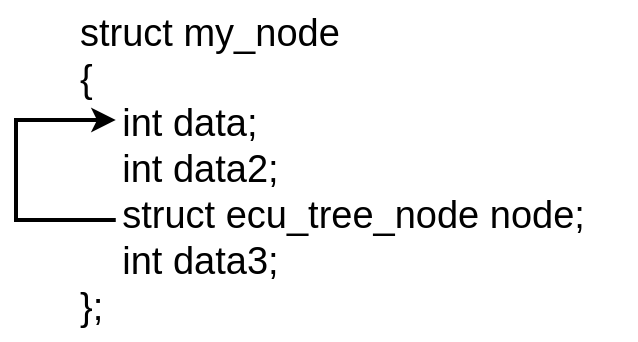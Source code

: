 <mxfile version="21.1.2" type="device" pages="4">
  <diagram id="i6Oak3sJhG5AlgUhBQEB" name="tree-ecu-tree-node-get-entry">
    <mxGraphModel dx="810" dy="473" grid="1" gridSize="10" guides="1" tooltips="1" connect="1" arrows="1" fold="1" page="1" pageScale="1" pageWidth="850" pageHeight="1100" math="0" shadow="0">
      <root>
        <mxCell id="0" />
        <mxCell id="1" parent="0" />
        <mxCell id="wSsIWnA90teerWdg-W1b-1" value="&lt;font style=&quot;font-size: 19px;&quot;&gt;struct my_node&lt;br&gt;&lt;/font&gt;&lt;div style=&quot;font-size: 19px;&quot;&gt;&lt;span style=&quot;background-color: initial;&quot;&gt;&lt;font style=&quot;font-size: 19px;&quot;&gt;{&lt;/font&gt;&lt;/span&gt;&lt;/div&gt;&lt;div style=&quot;font-size: 19px;&quot;&gt;&lt;span style=&quot;background-color: initial;&quot;&gt;&lt;font style=&quot;font-size: 19px;&quot;&gt;&amp;nbsp; &amp;nbsp; int data;&lt;/font&gt;&lt;/span&gt;&lt;/div&gt;&lt;div style=&quot;font-size: 19px;&quot;&gt;&lt;span style=&quot;background-color: initial;&quot;&gt;&lt;font style=&quot;font-size: 19px;&quot;&gt;&amp;nbsp; &amp;nbsp; int data2;&lt;/font&gt;&lt;/span&gt;&lt;/div&gt;&lt;div style=&quot;font-size: 19px;&quot;&gt;&lt;span style=&quot;background-color: initial;&quot;&gt;&lt;font style=&quot;font-size: 19px;&quot;&gt;&amp;nbsp; &amp;nbsp; struct ecu_tree_node node;&lt;/font&gt;&lt;/span&gt;&lt;/div&gt;&lt;div style=&quot;font-size: 19px;&quot;&gt;&lt;font style=&quot;font-size: 19px;&quot;&gt;&amp;nbsp; &amp;nbsp; int data3;&lt;/font&gt;&lt;/div&gt;&lt;div style=&quot;font-size: 19px;&quot;&gt;&lt;span style=&quot;background-color: initial;&quot;&gt;&lt;font style=&quot;font-size: 19px;&quot;&gt;};&lt;/font&gt;&lt;/span&gt;&lt;/div&gt;" style="text;html=1;strokeColor=none;fillColor=none;align=left;verticalAlign=middle;whiteSpace=wrap;rounded=0;" vertex="1" parent="1">
          <mxGeometry x="610" y="380" width="280" height="170" as="geometry" />
        </mxCell>
        <mxCell id="wSsIWnA90teerWdg-W1b-9" value="" style="endArrow=classic;html=1;rounded=0;exitX=0.071;exitY=0.647;exitDx=0;exitDy=0;exitPerimeter=0;entryX=0.071;entryY=0.353;entryDx=0;entryDy=0;entryPerimeter=0;strokeWidth=2;" edge="1" parent="1" source="wSsIWnA90teerWdg-W1b-1" target="wSsIWnA90teerWdg-W1b-1">
          <mxGeometry width="50" height="50" relative="1" as="geometry">
            <mxPoint x="530" y="480" as="sourcePoint" />
            <mxPoint x="580" y="430" as="targetPoint" />
            <Array as="points">
              <mxPoint x="580" y="490" />
              <mxPoint x="580" y="440" />
            </Array>
          </mxGeometry>
        </mxCell>
      </root>
    </mxGraphModel>
  </diagram>
  <diagram name="tree-ecu-tree-node-destroy" id="ijCujnGtGSSMGPStKjNU">
    <mxGraphModel dx="2578" dy="2605" grid="1" gridSize="10" guides="1" tooltips="1" connect="1" arrows="1" fold="1" page="1" pageScale="1" pageWidth="850" pageHeight="1100" math="0" shadow="0">
      <root>
        <mxCell id="0" />
        <mxCell id="1" parent="0" />
        <mxCell id="5zS1qZb8bQbHz2vx4sYe-193" value="" style="rounded=1;whiteSpace=wrap;html=1;" parent="1" vertex="1">
          <mxGeometry x="100" y="-560" width="1530" height="1160" as="geometry" />
        </mxCell>
        <mxCell id="5zS1qZb8bQbHz2vx4sYe-12" value="" style="rounded=1;whiteSpace=wrap;html=1;fillColor=#c9c5c5;" parent="1" vertex="1">
          <mxGeometry x="200" y="240" width="595" height="280" as="geometry" />
        </mxCell>
        <mxCell id="5zS1qZb8bQbHz2vx4sYe-16" style="edgeStyle=orthogonalEdgeStyle;rounded=0;orthogonalLoop=1;jettySize=auto;html=1;exitX=0.5;exitY=1;exitDx=0;exitDy=0;" parent="1" source="5zS1qZb8bQbHz2vx4sYe-1" target="5zS1qZb8bQbHz2vx4sYe-2" edge="1">
          <mxGeometry relative="1" as="geometry" />
        </mxCell>
        <mxCell id="5zS1qZb8bQbHz2vx4sYe-1" value="Node1" style="ellipse;whiteSpace=wrap;html=1;aspect=fixed;" parent="1" vertex="1">
          <mxGeometry x="230" y="270" width="50" height="50" as="geometry" />
        </mxCell>
        <mxCell id="5zS1qZb8bQbHz2vx4sYe-17" style="edgeStyle=orthogonalEdgeStyle;rounded=0;orthogonalLoop=1;jettySize=auto;html=1;exitX=1;exitY=0.5;exitDx=0;exitDy=0;" parent="1" source="5zS1qZb8bQbHz2vx4sYe-2" target="5zS1qZb8bQbHz2vx4sYe-5" edge="1">
          <mxGeometry relative="1" as="geometry" />
        </mxCell>
        <mxCell id="5zS1qZb8bQbHz2vx4sYe-2" value="Node2" style="ellipse;whiteSpace=wrap;html=1;aspect=fixed;" parent="1" vertex="1">
          <mxGeometry x="230" y="360" width="50" height="50" as="geometry" />
        </mxCell>
        <mxCell id="5zS1qZb8bQbHz2vx4sYe-18" style="edgeStyle=orthogonalEdgeStyle;rounded=0;orthogonalLoop=1;jettySize=auto;html=1;exitX=1;exitY=0.5;exitDx=0;exitDy=0;" parent="1" source="5zS1qZb8bQbHz2vx4sYe-5" target="5zS1qZb8bQbHz2vx4sYe-6" edge="1">
          <mxGeometry relative="1" as="geometry" />
        </mxCell>
        <mxCell id="5zS1qZb8bQbHz2vx4sYe-19" style="edgeStyle=orthogonalEdgeStyle;rounded=0;orthogonalLoop=1;jettySize=auto;html=1;exitX=0.5;exitY=1;exitDx=0;exitDy=0;" parent="1" source="5zS1qZb8bQbHz2vx4sYe-5" target="5zS1qZb8bQbHz2vx4sYe-7" edge="1">
          <mxGeometry relative="1" as="geometry" />
        </mxCell>
        <mxCell id="5zS1qZb8bQbHz2vx4sYe-5" value="Node3" style="ellipse;whiteSpace=wrap;html=1;aspect=fixed;" parent="1" vertex="1">
          <mxGeometry x="320" y="360" width="50" height="50" as="geometry" />
        </mxCell>
        <mxCell id="5zS1qZb8bQbHz2vx4sYe-6" value="Node4" style="ellipse;whiteSpace=wrap;html=1;aspect=fixed;" parent="1" vertex="1">
          <mxGeometry x="410" y="360" width="50" height="50" as="geometry" />
        </mxCell>
        <mxCell id="5zS1qZb8bQbHz2vx4sYe-20" style="edgeStyle=orthogonalEdgeStyle;rounded=0;orthogonalLoop=1;jettySize=auto;html=1;exitX=1;exitY=0.5;exitDx=0;exitDy=0;" parent="1" source="5zS1qZb8bQbHz2vx4sYe-7" target="5zS1qZb8bQbHz2vx4sYe-8" edge="1">
          <mxGeometry relative="1" as="geometry" />
        </mxCell>
        <mxCell id="5zS1qZb8bQbHz2vx4sYe-7" value="Node5" style="ellipse;whiteSpace=wrap;html=1;aspect=fixed;" parent="1" vertex="1">
          <mxGeometry x="320" y="460" width="50" height="50" as="geometry" />
        </mxCell>
        <mxCell id="5zS1qZb8bQbHz2vx4sYe-8" value="Node6" style="ellipse;whiteSpace=wrap;html=1;aspect=fixed;" parent="1" vertex="1">
          <mxGeometry x="410" y="460" width="50" height="50" as="geometry" />
        </mxCell>
        <mxCell id="5zS1qZb8bQbHz2vx4sYe-9" value="&lt;b&gt;&lt;font style=&quot;font-size: 16px;&quot;&gt;Destroying Node3 - ecu_tree_node_destroy(&amp;amp;node3);&lt;/font&gt;&lt;/b&gt;" style="text;html=1;strokeColor=none;fillColor=none;align=center;verticalAlign=middle;whiteSpace=wrap;rounded=0;" parent="1" vertex="1">
          <mxGeometry x="267.5" y="210" width="460" height="30" as="geometry" />
        </mxCell>
        <mxCell id="5zS1qZb8bQbHz2vx4sYe-13" value="" style="endArrow=none;html=1;rounded=0;exitX=0.5;exitY=1;exitDx=0;exitDy=0;entryX=0.5;entryY=0;entryDx=0;entryDy=0;" parent="1" source="5zS1qZb8bQbHz2vx4sYe-12" target="5zS1qZb8bQbHz2vx4sYe-12" edge="1">
          <mxGeometry width="50" height="50" relative="1" as="geometry">
            <mxPoint x="540" y="290" as="sourcePoint" />
            <mxPoint x="490" y="200" as="targetPoint" />
          </mxGeometry>
        </mxCell>
        <mxCell id="5zS1qZb8bQbHz2vx4sYe-14" value="&lt;b&gt;Before&lt;/b&gt;" style="text;html=1;strokeColor=none;fillColor=none;align=center;verticalAlign=middle;whiteSpace=wrap;rounded=0;" parent="1" vertex="1">
          <mxGeometry x="330" y="240" width="60" height="30" as="geometry" />
        </mxCell>
        <mxCell id="5zS1qZb8bQbHz2vx4sYe-15" value="&lt;b&gt;After&lt;/b&gt;" style="text;html=1;strokeColor=none;fillColor=none;align=center;verticalAlign=middle;whiteSpace=wrap;rounded=0;" parent="1" vertex="1">
          <mxGeometry x="620" y="240" width="60" height="30" as="geometry" />
        </mxCell>
        <mxCell id="5zS1qZb8bQbHz2vx4sYe-21" style="edgeStyle=orthogonalEdgeStyle;rounded=0;orthogonalLoop=1;jettySize=auto;html=1;exitX=0.5;exitY=1;exitDx=0;exitDy=0;" parent="1" source="5zS1qZb8bQbHz2vx4sYe-22" target="5zS1qZb8bQbHz2vx4sYe-24" edge="1">
          <mxGeometry relative="1" as="geometry" />
        </mxCell>
        <mxCell id="5zS1qZb8bQbHz2vx4sYe-22" value="Node1" style="ellipse;whiteSpace=wrap;html=1;aspect=fixed;" parent="1" vertex="1">
          <mxGeometry x="570" y="270" width="50" height="50" as="geometry" />
        </mxCell>
        <mxCell id="5zS1qZb8bQbHz2vx4sYe-24" value="Node2" style="ellipse;whiteSpace=wrap;html=1;aspect=fixed;" parent="1" vertex="1">
          <mxGeometry x="570" y="360" width="50" height="50" as="geometry" />
        </mxCell>
        <mxCell id="5zS1qZb8bQbHz2vx4sYe-25" style="edgeStyle=orthogonalEdgeStyle;rounded=0;orthogonalLoop=1;jettySize=auto;html=1;exitX=1;exitY=0.5;exitDx=0;exitDy=0;" parent="1" source="5zS1qZb8bQbHz2vx4sYe-24" target="5zS1qZb8bQbHz2vx4sYe-28" edge="1">
          <mxGeometry relative="1" as="geometry">
            <mxPoint x="630.0" y="385.0" as="sourcePoint" />
          </mxGeometry>
        </mxCell>
        <mxCell id="5zS1qZb8bQbHz2vx4sYe-28" value="Node4" style="ellipse;whiteSpace=wrap;html=1;aspect=fixed;" parent="1" vertex="1">
          <mxGeometry x="670" y="360" width="50" height="50" as="geometry" />
        </mxCell>
        <mxCell id="5zS1qZb8bQbHz2vx4sYe-32" value="" style="rounded=1;whiteSpace=wrap;html=1;fillColor=#c9c5c5;" parent="1" vertex="1">
          <mxGeometry x="200" y="-120" width="595" height="280" as="geometry" />
        </mxCell>
        <mxCell id="5zS1qZb8bQbHz2vx4sYe-33" style="edgeStyle=orthogonalEdgeStyle;rounded=0;orthogonalLoop=1;jettySize=auto;html=1;exitX=0.5;exitY=1;exitDx=0;exitDy=0;" parent="1" source="5zS1qZb8bQbHz2vx4sYe-34" target="5zS1qZb8bQbHz2vx4sYe-36" edge="1">
          <mxGeometry relative="1" as="geometry" />
        </mxCell>
        <mxCell id="5zS1qZb8bQbHz2vx4sYe-34" value="Node1" style="ellipse;whiteSpace=wrap;html=1;aspect=fixed;" parent="1" vertex="1">
          <mxGeometry x="230" y="-90" width="50" height="50" as="geometry" />
        </mxCell>
        <mxCell id="5zS1qZb8bQbHz2vx4sYe-35" style="edgeStyle=orthogonalEdgeStyle;rounded=0;orthogonalLoop=1;jettySize=auto;html=1;exitX=1;exitY=0.5;exitDx=0;exitDy=0;" parent="1" source="5zS1qZb8bQbHz2vx4sYe-36" target="5zS1qZb8bQbHz2vx4sYe-39" edge="1">
          <mxGeometry relative="1" as="geometry" />
        </mxCell>
        <mxCell id="5zS1qZb8bQbHz2vx4sYe-36" value="Node2" style="ellipse;whiteSpace=wrap;html=1;aspect=fixed;" parent="1" vertex="1">
          <mxGeometry x="230" width="50" height="50" as="geometry" />
        </mxCell>
        <mxCell id="5zS1qZb8bQbHz2vx4sYe-37" style="edgeStyle=orthogonalEdgeStyle;rounded=0;orthogonalLoop=1;jettySize=auto;html=1;exitX=1;exitY=0.5;exitDx=0;exitDy=0;" parent="1" source="5zS1qZb8bQbHz2vx4sYe-39" target="5zS1qZb8bQbHz2vx4sYe-40" edge="1">
          <mxGeometry relative="1" as="geometry" />
        </mxCell>
        <mxCell id="5zS1qZb8bQbHz2vx4sYe-38" style="edgeStyle=orthogonalEdgeStyle;rounded=0;orthogonalLoop=1;jettySize=auto;html=1;exitX=0.5;exitY=1;exitDx=0;exitDy=0;" parent="1" source="5zS1qZb8bQbHz2vx4sYe-39" target="5zS1qZb8bQbHz2vx4sYe-42" edge="1">
          <mxGeometry relative="1" as="geometry" />
        </mxCell>
        <mxCell id="5zS1qZb8bQbHz2vx4sYe-39" value="Node3" style="ellipse;whiteSpace=wrap;html=1;aspect=fixed;" parent="1" vertex="1">
          <mxGeometry x="320" width="50" height="50" as="geometry" />
        </mxCell>
        <mxCell id="5zS1qZb8bQbHz2vx4sYe-40" value="Node4" style="ellipse;whiteSpace=wrap;html=1;aspect=fixed;" parent="1" vertex="1">
          <mxGeometry x="410" width="50" height="50" as="geometry" />
        </mxCell>
        <mxCell id="5zS1qZb8bQbHz2vx4sYe-41" style="edgeStyle=orthogonalEdgeStyle;rounded=0;orthogonalLoop=1;jettySize=auto;html=1;exitX=1;exitY=0.5;exitDx=0;exitDy=0;" parent="1" source="5zS1qZb8bQbHz2vx4sYe-42" target="5zS1qZb8bQbHz2vx4sYe-43" edge="1">
          <mxGeometry relative="1" as="geometry" />
        </mxCell>
        <mxCell id="5zS1qZb8bQbHz2vx4sYe-42" value="Node5" style="ellipse;whiteSpace=wrap;html=1;aspect=fixed;" parent="1" vertex="1">
          <mxGeometry x="320" y="100" width="50" height="50" as="geometry" />
        </mxCell>
        <mxCell id="5zS1qZb8bQbHz2vx4sYe-43" value="Node6" style="ellipse;whiteSpace=wrap;html=1;aspect=fixed;" parent="1" vertex="1">
          <mxGeometry x="410" y="100" width="50" height="50" as="geometry" />
        </mxCell>
        <mxCell id="5zS1qZb8bQbHz2vx4sYe-44" value="&lt;b&gt;&lt;font style=&quot;font-size: 16px;&quot;&gt;Destroying Node2 - ecu_tree_node_destroy(&amp;amp;node2);&lt;/font&gt;&lt;/b&gt;" style="text;html=1;strokeColor=none;fillColor=none;align=center;verticalAlign=middle;whiteSpace=wrap;rounded=0;" parent="1" vertex="1">
          <mxGeometry x="267.5" y="-150" width="460" height="30" as="geometry" />
        </mxCell>
        <mxCell id="5zS1qZb8bQbHz2vx4sYe-45" value="" style="endArrow=none;html=1;rounded=0;exitX=0.5;exitY=1;exitDx=0;exitDy=0;entryX=0.5;entryY=0;entryDx=0;entryDy=0;" parent="1" source="5zS1qZb8bQbHz2vx4sYe-32" target="5zS1qZb8bQbHz2vx4sYe-32" edge="1">
          <mxGeometry width="50" height="50" relative="1" as="geometry">
            <mxPoint x="540" y="-70" as="sourcePoint" />
            <mxPoint x="490" y="-160" as="targetPoint" />
          </mxGeometry>
        </mxCell>
        <mxCell id="5zS1qZb8bQbHz2vx4sYe-46" value="&lt;b&gt;Before&lt;/b&gt;" style="text;html=1;strokeColor=none;fillColor=none;align=center;verticalAlign=middle;whiteSpace=wrap;rounded=0;" parent="1" vertex="1">
          <mxGeometry x="330" y="-120" width="60" height="30" as="geometry" />
        </mxCell>
        <mxCell id="5zS1qZb8bQbHz2vx4sYe-47" value="&lt;b&gt;After&lt;/b&gt;" style="text;html=1;strokeColor=none;fillColor=none;align=center;verticalAlign=middle;whiteSpace=wrap;rounded=0;" parent="1" vertex="1">
          <mxGeometry x="620" y="-120" width="60" height="30" as="geometry" />
        </mxCell>
        <mxCell id="5zS1qZb8bQbHz2vx4sYe-53" style="edgeStyle=orthogonalEdgeStyle;rounded=0;orthogonalLoop=1;jettySize=auto;html=1;exitX=0.5;exitY=1;exitDx=0;exitDy=0;" parent="1" source="5zS1qZb8bQbHz2vx4sYe-54" target="5zS1qZb8bQbHz2vx4sYe-59" edge="1">
          <mxGeometry relative="1" as="geometry">
            <mxPoint x="595" y="-5" as="targetPoint" />
          </mxGeometry>
        </mxCell>
        <mxCell id="5zS1qZb8bQbHz2vx4sYe-54" value="Node1" style="ellipse;whiteSpace=wrap;html=1;aspect=fixed;" parent="1" vertex="1">
          <mxGeometry x="570" y="-95" width="50" height="50" as="geometry" />
        </mxCell>
        <mxCell id="5zS1qZb8bQbHz2vx4sYe-57" style="edgeStyle=orthogonalEdgeStyle;rounded=0;orthogonalLoop=1;jettySize=auto;html=1;exitX=1;exitY=0.5;exitDx=0;exitDy=0;" parent="1" source="5zS1qZb8bQbHz2vx4sYe-59" target="5zS1qZb8bQbHz2vx4sYe-60" edge="1">
          <mxGeometry relative="1" as="geometry" />
        </mxCell>
        <mxCell id="5zS1qZb8bQbHz2vx4sYe-58" style="edgeStyle=orthogonalEdgeStyle;rounded=0;orthogonalLoop=1;jettySize=auto;html=1;exitX=0.5;exitY=1;exitDx=0;exitDy=0;" parent="1" source="5zS1qZb8bQbHz2vx4sYe-59" target="5zS1qZb8bQbHz2vx4sYe-62" edge="1">
          <mxGeometry relative="1" as="geometry" />
        </mxCell>
        <mxCell id="5zS1qZb8bQbHz2vx4sYe-59" value="Node3" style="ellipse;whiteSpace=wrap;html=1;aspect=fixed;" parent="1" vertex="1">
          <mxGeometry x="570" y="-5" width="50" height="50" as="geometry" />
        </mxCell>
        <mxCell id="5zS1qZb8bQbHz2vx4sYe-60" value="Node4" style="ellipse;whiteSpace=wrap;html=1;aspect=fixed;" parent="1" vertex="1">
          <mxGeometry x="660" y="-5" width="50" height="50" as="geometry" />
        </mxCell>
        <mxCell id="5zS1qZb8bQbHz2vx4sYe-61" style="edgeStyle=orthogonalEdgeStyle;rounded=0;orthogonalLoop=1;jettySize=auto;html=1;exitX=1;exitY=0.5;exitDx=0;exitDy=0;" parent="1" source="5zS1qZb8bQbHz2vx4sYe-62" target="5zS1qZb8bQbHz2vx4sYe-63" edge="1">
          <mxGeometry relative="1" as="geometry" />
        </mxCell>
        <mxCell id="5zS1qZb8bQbHz2vx4sYe-62" value="Node5" style="ellipse;whiteSpace=wrap;html=1;aspect=fixed;" parent="1" vertex="1">
          <mxGeometry x="570" y="95" width="50" height="50" as="geometry" />
        </mxCell>
        <mxCell id="5zS1qZb8bQbHz2vx4sYe-63" value="Node6" style="ellipse;whiteSpace=wrap;html=1;aspect=fixed;" parent="1" vertex="1">
          <mxGeometry x="660" y="95" width="50" height="50" as="geometry" />
        </mxCell>
        <mxCell id="5zS1qZb8bQbHz2vx4sYe-64" value="" style="rounded=1;whiteSpace=wrap;html=1;fillColor=#c9c5c5;" parent="1" vertex="1">
          <mxGeometry x="920" y="-480" width="595" height="280" as="geometry" />
        </mxCell>
        <mxCell id="5zS1qZb8bQbHz2vx4sYe-65" style="edgeStyle=orthogonalEdgeStyle;rounded=0;orthogonalLoop=1;jettySize=auto;html=1;exitX=0.5;exitY=1;exitDx=0;exitDy=0;" parent="1" source="5zS1qZb8bQbHz2vx4sYe-66" target="5zS1qZb8bQbHz2vx4sYe-68" edge="1">
          <mxGeometry relative="1" as="geometry" />
        </mxCell>
        <mxCell id="5zS1qZb8bQbHz2vx4sYe-66" value="Node1" style="ellipse;whiteSpace=wrap;html=1;aspect=fixed;" parent="1" vertex="1">
          <mxGeometry x="950" y="-450" width="50" height="50" as="geometry" />
        </mxCell>
        <mxCell id="5zS1qZb8bQbHz2vx4sYe-67" style="edgeStyle=orthogonalEdgeStyle;rounded=0;orthogonalLoop=1;jettySize=auto;html=1;exitX=1;exitY=0.5;exitDx=0;exitDy=0;" parent="1" source="5zS1qZb8bQbHz2vx4sYe-68" target="5zS1qZb8bQbHz2vx4sYe-71" edge="1">
          <mxGeometry relative="1" as="geometry" />
        </mxCell>
        <mxCell id="5zS1qZb8bQbHz2vx4sYe-68" value="Node2" style="ellipse;whiteSpace=wrap;html=1;aspect=fixed;" parent="1" vertex="1">
          <mxGeometry x="950" y="-360" width="50" height="50" as="geometry" />
        </mxCell>
        <mxCell id="5zS1qZb8bQbHz2vx4sYe-69" style="edgeStyle=orthogonalEdgeStyle;rounded=0;orthogonalLoop=1;jettySize=auto;html=1;exitX=1;exitY=0.5;exitDx=0;exitDy=0;" parent="1" source="5zS1qZb8bQbHz2vx4sYe-71" target="5zS1qZb8bQbHz2vx4sYe-72" edge="1">
          <mxGeometry relative="1" as="geometry" />
        </mxCell>
        <mxCell id="5zS1qZb8bQbHz2vx4sYe-70" style="edgeStyle=orthogonalEdgeStyle;rounded=0;orthogonalLoop=1;jettySize=auto;html=1;exitX=0.5;exitY=1;exitDx=0;exitDy=0;" parent="1" source="5zS1qZb8bQbHz2vx4sYe-71" target="5zS1qZb8bQbHz2vx4sYe-74" edge="1">
          <mxGeometry relative="1" as="geometry" />
        </mxCell>
        <mxCell id="5zS1qZb8bQbHz2vx4sYe-71" value="Node3" style="ellipse;whiteSpace=wrap;html=1;aspect=fixed;" parent="1" vertex="1">
          <mxGeometry x="1040" y="-360" width="50" height="50" as="geometry" />
        </mxCell>
        <mxCell id="5zS1qZb8bQbHz2vx4sYe-72" value="Node4" style="ellipse;whiteSpace=wrap;html=1;aspect=fixed;" parent="1" vertex="1">
          <mxGeometry x="1130" y="-360" width="50" height="50" as="geometry" />
        </mxCell>
        <mxCell id="5zS1qZb8bQbHz2vx4sYe-73" style="edgeStyle=orthogonalEdgeStyle;rounded=0;orthogonalLoop=1;jettySize=auto;html=1;exitX=1;exitY=0.5;exitDx=0;exitDy=0;" parent="1" source="5zS1qZb8bQbHz2vx4sYe-74" target="5zS1qZb8bQbHz2vx4sYe-75" edge="1">
          <mxGeometry relative="1" as="geometry" />
        </mxCell>
        <mxCell id="5zS1qZb8bQbHz2vx4sYe-74" value="Node5" style="ellipse;whiteSpace=wrap;html=1;aspect=fixed;" parent="1" vertex="1">
          <mxGeometry x="1040" y="-260" width="50" height="50" as="geometry" />
        </mxCell>
        <mxCell id="5zS1qZb8bQbHz2vx4sYe-75" value="Node6" style="ellipse;whiteSpace=wrap;html=1;aspect=fixed;" parent="1" vertex="1">
          <mxGeometry x="1130" y="-260" width="50" height="50" as="geometry" />
        </mxCell>
        <mxCell id="5zS1qZb8bQbHz2vx4sYe-76" value="&lt;b&gt;&lt;font style=&quot;font-size: 16px;&quot;&gt;Destroying Node4 - ecu_tree_node_destroy(&amp;amp;node4);&lt;/font&gt;&lt;/b&gt;" style="text;html=1;strokeColor=none;fillColor=none;align=center;verticalAlign=middle;whiteSpace=wrap;rounded=0;" parent="1" vertex="1">
          <mxGeometry x="987.5" y="-510" width="460" height="30" as="geometry" />
        </mxCell>
        <mxCell id="5zS1qZb8bQbHz2vx4sYe-77" value="" style="endArrow=none;html=1;rounded=0;exitX=0.5;exitY=1;exitDx=0;exitDy=0;entryX=0.5;entryY=0;entryDx=0;entryDy=0;" parent="1" source="5zS1qZb8bQbHz2vx4sYe-64" target="5zS1qZb8bQbHz2vx4sYe-64" edge="1">
          <mxGeometry width="50" height="50" relative="1" as="geometry">
            <mxPoint x="1260" y="-430" as="sourcePoint" />
            <mxPoint x="1210" y="-520" as="targetPoint" />
          </mxGeometry>
        </mxCell>
        <mxCell id="5zS1qZb8bQbHz2vx4sYe-78" value="&lt;b&gt;Before&lt;/b&gt;" style="text;html=1;strokeColor=none;fillColor=none;align=center;verticalAlign=middle;whiteSpace=wrap;rounded=0;" parent="1" vertex="1">
          <mxGeometry x="1050" y="-480" width="60" height="30" as="geometry" />
        </mxCell>
        <mxCell id="5zS1qZb8bQbHz2vx4sYe-79" value="&lt;b&gt;After&lt;/b&gt;" style="text;html=1;strokeColor=none;fillColor=none;align=center;verticalAlign=middle;whiteSpace=wrap;rounded=0;" parent="1" vertex="1">
          <mxGeometry x="1340" y="-480" width="60" height="30" as="geometry" />
        </mxCell>
        <mxCell id="5zS1qZb8bQbHz2vx4sYe-96" style="edgeStyle=orthogonalEdgeStyle;rounded=0;orthogonalLoop=1;jettySize=auto;html=1;exitX=0.5;exitY=1;exitDx=0;exitDy=0;" parent="1" source="5zS1qZb8bQbHz2vx4sYe-97" target="5zS1qZb8bQbHz2vx4sYe-99" edge="1">
          <mxGeometry relative="1" as="geometry" />
        </mxCell>
        <mxCell id="5zS1qZb8bQbHz2vx4sYe-97" value="Node1" style="ellipse;whiteSpace=wrap;html=1;aspect=fixed;" parent="1" vertex="1">
          <mxGeometry x="1240" y="-455" width="50" height="50" as="geometry" />
        </mxCell>
        <mxCell id="5zS1qZb8bQbHz2vx4sYe-98" style="edgeStyle=orthogonalEdgeStyle;rounded=0;orthogonalLoop=1;jettySize=auto;html=1;exitX=1;exitY=0.5;exitDx=0;exitDy=0;" parent="1" source="5zS1qZb8bQbHz2vx4sYe-99" target="5zS1qZb8bQbHz2vx4sYe-102" edge="1">
          <mxGeometry relative="1" as="geometry" />
        </mxCell>
        <mxCell id="5zS1qZb8bQbHz2vx4sYe-99" value="Node2" style="ellipse;whiteSpace=wrap;html=1;aspect=fixed;" parent="1" vertex="1">
          <mxGeometry x="1240" y="-365" width="50" height="50" as="geometry" />
        </mxCell>
        <mxCell id="5zS1qZb8bQbHz2vx4sYe-101" style="edgeStyle=orthogonalEdgeStyle;rounded=0;orthogonalLoop=1;jettySize=auto;html=1;exitX=0.5;exitY=1;exitDx=0;exitDy=0;" parent="1" source="5zS1qZb8bQbHz2vx4sYe-102" target="5zS1qZb8bQbHz2vx4sYe-105" edge="1">
          <mxGeometry relative="1" as="geometry" />
        </mxCell>
        <mxCell id="5zS1qZb8bQbHz2vx4sYe-102" value="Node3" style="ellipse;whiteSpace=wrap;html=1;aspect=fixed;" parent="1" vertex="1">
          <mxGeometry x="1330" y="-365" width="50" height="50" as="geometry" />
        </mxCell>
        <mxCell id="5zS1qZb8bQbHz2vx4sYe-104" style="edgeStyle=orthogonalEdgeStyle;rounded=0;orthogonalLoop=1;jettySize=auto;html=1;exitX=1;exitY=0.5;exitDx=0;exitDy=0;" parent="1" source="5zS1qZb8bQbHz2vx4sYe-105" target="5zS1qZb8bQbHz2vx4sYe-106" edge="1">
          <mxGeometry relative="1" as="geometry" />
        </mxCell>
        <mxCell id="5zS1qZb8bQbHz2vx4sYe-105" value="Node5" style="ellipse;whiteSpace=wrap;html=1;aspect=fixed;" parent="1" vertex="1">
          <mxGeometry x="1330" y="-265" width="50" height="50" as="geometry" />
        </mxCell>
        <mxCell id="5zS1qZb8bQbHz2vx4sYe-106" value="Node6" style="ellipse;whiteSpace=wrap;html=1;aspect=fixed;" parent="1" vertex="1">
          <mxGeometry x="1420" y="-265" width="50" height="50" as="geometry" />
        </mxCell>
        <mxCell id="5zS1qZb8bQbHz2vx4sYe-107" value="" style="rounded=1;whiteSpace=wrap;html=1;fillColor=#c9c5c5;" parent="1" vertex="1">
          <mxGeometry x="200" y="-480" width="595" height="280" as="geometry" />
        </mxCell>
        <mxCell id="5zS1qZb8bQbHz2vx4sYe-108" style="edgeStyle=orthogonalEdgeStyle;rounded=0;orthogonalLoop=1;jettySize=auto;html=1;exitX=0.5;exitY=1;exitDx=0;exitDy=0;" parent="1" source="5zS1qZb8bQbHz2vx4sYe-109" target="5zS1qZb8bQbHz2vx4sYe-111" edge="1">
          <mxGeometry relative="1" as="geometry" />
        </mxCell>
        <mxCell id="5zS1qZb8bQbHz2vx4sYe-109" value="Node1" style="ellipse;whiteSpace=wrap;html=1;aspect=fixed;" parent="1" vertex="1">
          <mxGeometry x="230" y="-450" width="50" height="50" as="geometry" />
        </mxCell>
        <mxCell id="5zS1qZb8bQbHz2vx4sYe-110" style="edgeStyle=orthogonalEdgeStyle;rounded=0;orthogonalLoop=1;jettySize=auto;html=1;exitX=1;exitY=0.5;exitDx=0;exitDy=0;" parent="1" source="5zS1qZb8bQbHz2vx4sYe-111" target="5zS1qZb8bQbHz2vx4sYe-114" edge="1">
          <mxGeometry relative="1" as="geometry" />
        </mxCell>
        <mxCell id="5zS1qZb8bQbHz2vx4sYe-111" value="Node2" style="ellipse;whiteSpace=wrap;html=1;aspect=fixed;" parent="1" vertex="1">
          <mxGeometry x="230" y="-360" width="50" height="50" as="geometry" />
        </mxCell>
        <mxCell id="5zS1qZb8bQbHz2vx4sYe-112" style="edgeStyle=orthogonalEdgeStyle;rounded=0;orthogonalLoop=1;jettySize=auto;html=1;exitX=1;exitY=0.5;exitDx=0;exitDy=0;" parent="1" source="5zS1qZb8bQbHz2vx4sYe-114" target="5zS1qZb8bQbHz2vx4sYe-115" edge="1">
          <mxGeometry relative="1" as="geometry" />
        </mxCell>
        <mxCell id="5zS1qZb8bQbHz2vx4sYe-113" style="edgeStyle=orthogonalEdgeStyle;rounded=0;orthogonalLoop=1;jettySize=auto;html=1;exitX=0.5;exitY=1;exitDx=0;exitDy=0;" parent="1" source="5zS1qZb8bQbHz2vx4sYe-114" target="5zS1qZb8bQbHz2vx4sYe-117" edge="1">
          <mxGeometry relative="1" as="geometry" />
        </mxCell>
        <mxCell id="5zS1qZb8bQbHz2vx4sYe-114" value="Node3" style="ellipse;whiteSpace=wrap;html=1;aspect=fixed;" parent="1" vertex="1">
          <mxGeometry x="320" y="-360" width="50" height="50" as="geometry" />
        </mxCell>
        <mxCell id="5zS1qZb8bQbHz2vx4sYe-115" value="Node4" style="ellipse;whiteSpace=wrap;html=1;aspect=fixed;" parent="1" vertex="1">
          <mxGeometry x="410" y="-360" width="50" height="50" as="geometry" />
        </mxCell>
        <mxCell id="5zS1qZb8bQbHz2vx4sYe-116" style="edgeStyle=orthogonalEdgeStyle;rounded=0;orthogonalLoop=1;jettySize=auto;html=1;exitX=1;exitY=0.5;exitDx=0;exitDy=0;" parent="1" source="5zS1qZb8bQbHz2vx4sYe-117" target="5zS1qZb8bQbHz2vx4sYe-118" edge="1">
          <mxGeometry relative="1" as="geometry" />
        </mxCell>
        <mxCell id="5zS1qZb8bQbHz2vx4sYe-117" value="Node5" style="ellipse;whiteSpace=wrap;html=1;aspect=fixed;" parent="1" vertex="1">
          <mxGeometry x="320" y="-260" width="50" height="50" as="geometry" />
        </mxCell>
        <mxCell id="5zS1qZb8bQbHz2vx4sYe-118" value="Node6" style="ellipse;whiteSpace=wrap;html=1;aspect=fixed;" parent="1" vertex="1">
          <mxGeometry x="410" y="-260" width="50" height="50" as="geometry" />
        </mxCell>
        <mxCell id="5zS1qZb8bQbHz2vx4sYe-119" value="&lt;b&gt;&lt;font style=&quot;font-size: 16px;&quot;&gt;Destroying Node1 - ecu_tree_node_destroy(&amp;amp;node1);&lt;/font&gt;&lt;/b&gt;" style="text;html=1;strokeColor=none;fillColor=none;align=center;verticalAlign=middle;whiteSpace=wrap;rounded=0;" parent="1" vertex="1">
          <mxGeometry x="267.5" y="-510" width="460" height="30" as="geometry" />
        </mxCell>
        <mxCell id="5zS1qZb8bQbHz2vx4sYe-120" value="" style="endArrow=none;html=1;rounded=0;exitX=0.5;exitY=1;exitDx=0;exitDy=0;entryX=0.5;entryY=0;entryDx=0;entryDy=0;" parent="1" source="5zS1qZb8bQbHz2vx4sYe-107" target="5zS1qZb8bQbHz2vx4sYe-107" edge="1">
          <mxGeometry width="50" height="50" relative="1" as="geometry">
            <mxPoint x="540" y="-430" as="sourcePoint" />
            <mxPoint x="490" y="-520" as="targetPoint" />
          </mxGeometry>
        </mxCell>
        <mxCell id="5zS1qZb8bQbHz2vx4sYe-121" value="&lt;b&gt;Before&lt;/b&gt;" style="text;html=1;strokeColor=none;fillColor=none;align=center;verticalAlign=middle;whiteSpace=wrap;rounded=0;" parent="1" vertex="1">
          <mxGeometry x="330" y="-480" width="60" height="30" as="geometry" />
        </mxCell>
        <mxCell id="5zS1qZb8bQbHz2vx4sYe-122" value="&lt;b&gt;After&lt;/b&gt;" style="text;html=1;strokeColor=none;fillColor=none;align=center;verticalAlign=middle;whiteSpace=wrap;rounded=0;" parent="1" vertex="1">
          <mxGeometry x="620" y="-480" width="60" height="30" as="geometry" />
        </mxCell>
        <mxCell id="5zS1qZb8bQbHz2vx4sYe-132" value="" style="rounded=1;whiteSpace=wrap;html=1;fillColor=#c9c5c5;" parent="1" vertex="1">
          <mxGeometry x="920" y="-120" width="595" height="280" as="geometry" />
        </mxCell>
        <mxCell id="5zS1qZb8bQbHz2vx4sYe-133" style="edgeStyle=orthogonalEdgeStyle;rounded=0;orthogonalLoop=1;jettySize=auto;html=1;exitX=0.5;exitY=1;exitDx=0;exitDy=0;" parent="1" source="5zS1qZb8bQbHz2vx4sYe-134" target="5zS1qZb8bQbHz2vx4sYe-136" edge="1">
          <mxGeometry relative="1" as="geometry" />
        </mxCell>
        <mxCell id="5zS1qZb8bQbHz2vx4sYe-134" value="Node1" style="ellipse;whiteSpace=wrap;html=1;aspect=fixed;" parent="1" vertex="1">
          <mxGeometry x="950" y="-90" width="50" height="50" as="geometry" />
        </mxCell>
        <mxCell id="5zS1qZb8bQbHz2vx4sYe-135" style="edgeStyle=orthogonalEdgeStyle;rounded=0;orthogonalLoop=1;jettySize=auto;html=1;exitX=1;exitY=0.5;exitDx=0;exitDy=0;" parent="1" source="5zS1qZb8bQbHz2vx4sYe-136" target="5zS1qZb8bQbHz2vx4sYe-139" edge="1">
          <mxGeometry relative="1" as="geometry" />
        </mxCell>
        <mxCell id="5zS1qZb8bQbHz2vx4sYe-136" value="Node2" style="ellipse;whiteSpace=wrap;html=1;aspect=fixed;" parent="1" vertex="1">
          <mxGeometry x="950" width="50" height="50" as="geometry" />
        </mxCell>
        <mxCell id="5zS1qZb8bQbHz2vx4sYe-137" style="edgeStyle=orthogonalEdgeStyle;rounded=0;orthogonalLoop=1;jettySize=auto;html=1;exitX=1;exitY=0.5;exitDx=0;exitDy=0;" parent="1" source="5zS1qZb8bQbHz2vx4sYe-139" target="5zS1qZb8bQbHz2vx4sYe-140" edge="1">
          <mxGeometry relative="1" as="geometry" />
        </mxCell>
        <mxCell id="5zS1qZb8bQbHz2vx4sYe-138" style="edgeStyle=orthogonalEdgeStyle;rounded=0;orthogonalLoop=1;jettySize=auto;html=1;exitX=0.5;exitY=1;exitDx=0;exitDy=0;" parent="1" source="5zS1qZb8bQbHz2vx4sYe-139" target="5zS1qZb8bQbHz2vx4sYe-142" edge="1">
          <mxGeometry relative="1" as="geometry" />
        </mxCell>
        <mxCell id="5zS1qZb8bQbHz2vx4sYe-139" value="Node3" style="ellipse;whiteSpace=wrap;html=1;aspect=fixed;" parent="1" vertex="1">
          <mxGeometry x="1040" width="50" height="50" as="geometry" />
        </mxCell>
        <mxCell id="5zS1qZb8bQbHz2vx4sYe-140" value="Node4" style="ellipse;whiteSpace=wrap;html=1;aspect=fixed;" parent="1" vertex="1">
          <mxGeometry x="1130" width="50" height="50" as="geometry" />
        </mxCell>
        <mxCell id="5zS1qZb8bQbHz2vx4sYe-141" style="edgeStyle=orthogonalEdgeStyle;rounded=0;orthogonalLoop=1;jettySize=auto;html=1;exitX=1;exitY=0.5;exitDx=0;exitDy=0;" parent="1" source="5zS1qZb8bQbHz2vx4sYe-142" target="5zS1qZb8bQbHz2vx4sYe-143" edge="1">
          <mxGeometry relative="1" as="geometry" />
        </mxCell>
        <mxCell id="5zS1qZb8bQbHz2vx4sYe-142" value="Node5" style="ellipse;whiteSpace=wrap;html=1;aspect=fixed;" parent="1" vertex="1">
          <mxGeometry x="1040" y="100" width="50" height="50" as="geometry" />
        </mxCell>
        <mxCell id="5zS1qZb8bQbHz2vx4sYe-143" value="Node6" style="ellipse;whiteSpace=wrap;html=1;aspect=fixed;" parent="1" vertex="1">
          <mxGeometry x="1130" y="100" width="50" height="50" as="geometry" />
        </mxCell>
        <mxCell id="5zS1qZb8bQbHz2vx4sYe-144" value="&lt;b&gt;&lt;font style=&quot;font-size: 16px;&quot;&gt;Destroying Node5 - ecu_tree_node_destroy(&amp;amp;node5);&lt;/font&gt;&lt;/b&gt;" style="text;html=1;strokeColor=none;fillColor=none;align=center;verticalAlign=middle;whiteSpace=wrap;rounded=0;" parent="1" vertex="1">
          <mxGeometry x="987.5" y="-150" width="460" height="30" as="geometry" />
        </mxCell>
        <mxCell id="5zS1qZb8bQbHz2vx4sYe-145" value="" style="endArrow=none;html=1;rounded=0;exitX=0.5;exitY=1;exitDx=0;exitDy=0;entryX=0.5;entryY=0;entryDx=0;entryDy=0;" parent="1" source="5zS1qZb8bQbHz2vx4sYe-132" target="5zS1qZb8bQbHz2vx4sYe-132" edge="1">
          <mxGeometry width="50" height="50" relative="1" as="geometry">
            <mxPoint x="1260" y="-70" as="sourcePoint" />
            <mxPoint x="1210" y="-160" as="targetPoint" />
          </mxGeometry>
        </mxCell>
        <mxCell id="5zS1qZb8bQbHz2vx4sYe-146" value="&lt;b&gt;Before&lt;/b&gt;" style="text;html=1;strokeColor=none;fillColor=none;align=center;verticalAlign=middle;whiteSpace=wrap;rounded=0;" parent="1" vertex="1">
          <mxGeometry x="1050" y="-120" width="60" height="30" as="geometry" />
        </mxCell>
        <mxCell id="5zS1qZb8bQbHz2vx4sYe-147" value="&lt;b&gt;After&lt;/b&gt;" style="text;html=1;strokeColor=none;fillColor=none;align=center;verticalAlign=middle;whiteSpace=wrap;rounded=0;" parent="1" vertex="1">
          <mxGeometry x="1340" y="-120" width="60" height="30" as="geometry" />
        </mxCell>
        <mxCell id="5zS1qZb8bQbHz2vx4sYe-157" style="edgeStyle=orthogonalEdgeStyle;rounded=0;orthogonalLoop=1;jettySize=auto;html=1;exitX=0.5;exitY=1;exitDx=0;exitDy=0;" parent="1" source="5zS1qZb8bQbHz2vx4sYe-158" target="5zS1qZb8bQbHz2vx4sYe-160" edge="1">
          <mxGeometry relative="1" as="geometry" />
        </mxCell>
        <mxCell id="5zS1qZb8bQbHz2vx4sYe-158" value="Node1" style="ellipse;whiteSpace=wrap;html=1;aspect=fixed;" parent="1" vertex="1">
          <mxGeometry x="1240" y="-95" width="50" height="50" as="geometry" />
        </mxCell>
        <mxCell id="5zS1qZb8bQbHz2vx4sYe-159" style="edgeStyle=orthogonalEdgeStyle;rounded=0;orthogonalLoop=1;jettySize=auto;html=1;exitX=1;exitY=0.5;exitDx=0;exitDy=0;" parent="1" source="5zS1qZb8bQbHz2vx4sYe-160" target="5zS1qZb8bQbHz2vx4sYe-163" edge="1">
          <mxGeometry relative="1" as="geometry" />
        </mxCell>
        <mxCell id="5zS1qZb8bQbHz2vx4sYe-160" value="Node2" style="ellipse;whiteSpace=wrap;html=1;aspect=fixed;" parent="1" vertex="1">
          <mxGeometry x="1240" y="-5" width="50" height="50" as="geometry" />
        </mxCell>
        <mxCell id="5zS1qZb8bQbHz2vx4sYe-161" style="edgeStyle=orthogonalEdgeStyle;rounded=0;orthogonalLoop=1;jettySize=auto;html=1;exitX=1;exitY=0.5;exitDx=0;exitDy=0;" parent="1" source="5zS1qZb8bQbHz2vx4sYe-163" target="5zS1qZb8bQbHz2vx4sYe-164" edge="1">
          <mxGeometry relative="1" as="geometry" />
        </mxCell>
        <mxCell id="5zS1qZb8bQbHz2vx4sYe-162" style="edgeStyle=orthogonalEdgeStyle;rounded=0;orthogonalLoop=1;jettySize=auto;html=1;exitX=0.5;exitY=1;exitDx=0;exitDy=0;entryX=0.5;entryY=0;entryDx=0;entryDy=0;" parent="1" source="5zS1qZb8bQbHz2vx4sYe-163" target="5zS1qZb8bQbHz2vx4sYe-167" edge="1">
          <mxGeometry relative="1" as="geometry">
            <mxPoint x="1355" y="95" as="targetPoint" />
          </mxGeometry>
        </mxCell>
        <mxCell id="5zS1qZb8bQbHz2vx4sYe-163" value="Node3" style="ellipse;whiteSpace=wrap;html=1;aspect=fixed;" parent="1" vertex="1">
          <mxGeometry x="1330" y="-5" width="50" height="50" as="geometry" />
        </mxCell>
        <mxCell id="5zS1qZb8bQbHz2vx4sYe-164" value="Node4" style="ellipse;whiteSpace=wrap;html=1;aspect=fixed;" parent="1" vertex="1">
          <mxGeometry x="1420" y="-5" width="50" height="50" as="geometry" />
        </mxCell>
        <mxCell id="5zS1qZb8bQbHz2vx4sYe-167" value="Node6" style="ellipse;whiteSpace=wrap;html=1;aspect=fixed;" parent="1" vertex="1">
          <mxGeometry x="1330" y="95" width="50" height="50" as="geometry" />
        </mxCell>
        <mxCell id="5zS1qZb8bQbHz2vx4sYe-168" value="" style="rounded=1;whiteSpace=wrap;html=1;fillColor=#c9c5c5;" parent="1" vertex="1">
          <mxGeometry x="920" y="240" width="595" height="280" as="geometry" />
        </mxCell>
        <mxCell id="5zS1qZb8bQbHz2vx4sYe-169" style="edgeStyle=orthogonalEdgeStyle;rounded=0;orthogonalLoop=1;jettySize=auto;html=1;exitX=0.5;exitY=1;exitDx=0;exitDy=0;" parent="1" source="5zS1qZb8bQbHz2vx4sYe-170" target="5zS1qZb8bQbHz2vx4sYe-172" edge="1">
          <mxGeometry relative="1" as="geometry" />
        </mxCell>
        <mxCell id="5zS1qZb8bQbHz2vx4sYe-170" value="Node1" style="ellipse;whiteSpace=wrap;html=1;aspect=fixed;" parent="1" vertex="1">
          <mxGeometry x="950" y="270" width="50" height="50" as="geometry" />
        </mxCell>
        <mxCell id="5zS1qZb8bQbHz2vx4sYe-171" style="edgeStyle=orthogonalEdgeStyle;rounded=0;orthogonalLoop=1;jettySize=auto;html=1;exitX=1;exitY=0.5;exitDx=0;exitDy=0;" parent="1" source="5zS1qZb8bQbHz2vx4sYe-172" target="5zS1qZb8bQbHz2vx4sYe-175" edge="1">
          <mxGeometry relative="1" as="geometry" />
        </mxCell>
        <mxCell id="5zS1qZb8bQbHz2vx4sYe-172" value="Node2" style="ellipse;whiteSpace=wrap;html=1;aspect=fixed;" parent="1" vertex="1">
          <mxGeometry x="950" y="360" width="50" height="50" as="geometry" />
        </mxCell>
        <mxCell id="5zS1qZb8bQbHz2vx4sYe-173" style="edgeStyle=orthogonalEdgeStyle;rounded=0;orthogonalLoop=1;jettySize=auto;html=1;exitX=1;exitY=0.5;exitDx=0;exitDy=0;" parent="1" source="5zS1qZb8bQbHz2vx4sYe-175" target="5zS1qZb8bQbHz2vx4sYe-176" edge="1">
          <mxGeometry relative="1" as="geometry" />
        </mxCell>
        <mxCell id="5zS1qZb8bQbHz2vx4sYe-174" style="edgeStyle=orthogonalEdgeStyle;rounded=0;orthogonalLoop=1;jettySize=auto;html=1;exitX=0.5;exitY=1;exitDx=0;exitDy=0;" parent="1" source="5zS1qZb8bQbHz2vx4sYe-175" target="5zS1qZb8bQbHz2vx4sYe-178" edge="1">
          <mxGeometry relative="1" as="geometry" />
        </mxCell>
        <mxCell id="5zS1qZb8bQbHz2vx4sYe-175" value="Node3" style="ellipse;whiteSpace=wrap;html=1;aspect=fixed;" parent="1" vertex="1">
          <mxGeometry x="1040" y="360" width="50" height="50" as="geometry" />
        </mxCell>
        <mxCell id="5zS1qZb8bQbHz2vx4sYe-176" value="Node4" style="ellipse;whiteSpace=wrap;html=1;aspect=fixed;" parent="1" vertex="1">
          <mxGeometry x="1130" y="360" width="50" height="50" as="geometry" />
        </mxCell>
        <mxCell id="5zS1qZb8bQbHz2vx4sYe-177" style="edgeStyle=orthogonalEdgeStyle;rounded=0;orthogonalLoop=1;jettySize=auto;html=1;exitX=1;exitY=0.5;exitDx=0;exitDy=0;" parent="1" source="5zS1qZb8bQbHz2vx4sYe-178" target="5zS1qZb8bQbHz2vx4sYe-179" edge="1">
          <mxGeometry relative="1" as="geometry" />
        </mxCell>
        <mxCell id="5zS1qZb8bQbHz2vx4sYe-178" value="Node5" style="ellipse;whiteSpace=wrap;html=1;aspect=fixed;" parent="1" vertex="1">
          <mxGeometry x="1040" y="460" width="50" height="50" as="geometry" />
        </mxCell>
        <mxCell id="5zS1qZb8bQbHz2vx4sYe-179" value="Node6" style="ellipse;whiteSpace=wrap;html=1;aspect=fixed;" parent="1" vertex="1">
          <mxGeometry x="1130" y="460" width="50" height="50" as="geometry" />
        </mxCell>
        <mxCell id="5zS1qZb8bQbHz2vx4sYe-180" value="&lt;b&gt;&lt;font style=&quot;font-size: 16px;&quot;&gt;Destroying Node6 - ecu_tree_node_destroy(&amp;amp;node6);&lt;/font&gt;&lt;/b&gt;" style="text;html=1;strokeColor=none;fillColor=none;align=center;verticalAlign=middle;whiteSpace=wrap;rounded=0;" parent="1" vertex="1">
          <mxGeometry x="987.5" y="210" width="460" height="30" as="geometry" />
        </mxCell>
        <mxCell id="5zS1qZb8bQbHz2vx4sYe-181" value="" style="endArrow=none;html=1;rounded=0;exitX=0.5;exitY=1;exitDx=0;exitDy=0;entryX=0.5;entryY=0;entryDx=0;entryDy=0;" parent="1" source="5zS1qZb8bQbHz2vx4sYe-168" target="5zS1qZb8bQbHz2vx4sYe-168" edge="1">
          <mxGeometry width="50" height="50" relative="1" as="geometry">
            <mxPoint x="1260" y="290" as="sourcePoint" />
            <mxPoint x="1210" y="200" as="targetPoint" />
          </mxGeometry>
        </mxCell>
        <mxCell id="5zS1qZb8bQbHz2vx4sYe-182" value="&lt;b&gt;Before&lt;/b&gt;" style="text;html=1;strokeColor=none;fillColor=none;align=center;verticalAlign=middle;whiteSpace=wrap;rounded=0;" parent="1" vertex="1">
          <mxGeometry x="1050" y="240" width="60" height="30" as="geometry" />
        </mxCell>
        <mxCell id="5zS1qZb8bQbHz2vx4sYe-183" value="&lt;b&gt;After&lt;/b&gt;" style="text;html=1;strokeColor=none;fillColor=none;align=center;verticalAlign=middle;whiteSpace=wrap;rounded=0;" parent="1" vertex="1">
          <mxGeometry x="1340" y="240" width="60" height="30" as="geometry" />
        </mxCell>
        <mxCell id="5zS1qZb8bQbHz2vx4sYe-184" style="edgeStyle=orthogonalEdgeStyle;rounded=0;orthogonalLoop=1;jettySize=auto;html=1;exitX=0.5;exitY=1;exitDx=0;exitDy=0;" parent="1" source="5zS1qZb8bQbHz2vx4sYe-185" target="5zS1qZb8bQbHz2vx4sYe-187" edge="1">
          <mxGeometry relative="1" as="geometry" />
        </mxCell>
        <mxCell id="5zS1qZb8bQbHz2vx4sYe-185" value="Node1" style="ellipse;whiteSpace=wrap;html=1;aspect=fixed;" parent="1" vertex="1">
          <mxGeometry x="1240" y="265" width="50" height="50" as="geometry" />
        </mxCell>
        <mxCell id="5zS1qZb8bQbHz2vx4sYe-186" style="edgeStyle=orthogonalEdgeStyle;rounded=0;orthogonalLoop=1;jettySize=auto;html=1;exitX=1;exitY=0.5;exitDx=0;exitDy=0;" parent="1" source="5zS1qZb8bQbHz2vx4sYe-187" target="5zS1qZb8bQbHz2vx4sYe-190" edge="1">
          <mxGeometry relative="1" as="geometry" />
        </mxCell>
        <mxCell id="5zS1qZb8bQbHz2vx4sYe-187" value="Node2" style="ellipse;whiteSpace=wrap;html=1;aspect=fixed;" parent="1" vertex="1">
          <mxGeometry x="1240" y="355" width="50" height="50" as="geometry" />
        </mxCell>
        <mxCell id="5zS1qZb8bQbHz2vx4sYe-188" style="edgeStyle=orthogonalEdgeStyle;rounded=0;orthogonalLoop=1;jettySize=auto;html=1;exitX=1;exitY=0.5;exitDx=0;exitDy=0;" parent="1" source="5zS1qZb8bQbHz2vx4sYe-190" target="5zS1qZb8bQbHz2vx4sYe-191" edge="1">
          <mxGeometry relative="1" as="geometry" />
        </mxCell>
        <mxCell id="5zS1qZb8bQbHz2vx4sYe-189" style="edgeStyle=orthogonalEdgeStyle;rounded=0;orthogonalLoop=1;jettySize=auto;html=1;exitX=0.5;exitY=1;exitDx=0;exitDy=0;entryX=0.5;entryY=0;entryDx=0;entryDy=0;" parent="1" source="5zS1qZb8bQbHz2vx4sYe-190" target="5zS1qZb8bQbHz2vx4sYe-192" edge="1">
          <mxGeometry relative="1" as="geometry">
            <mxPoint x="1355" y="455" as="targetPoint" />
          </mxGeometry>
        </mxCell>
        <mxCell id="5zS1qZb8bQbHz2vx4sYe-190" value="Node3" style="ellipse;whiteSpace=wrap;html=1;aspect=fixed;" parent="1" vertex="1">
          <mxGeometry x="1330" y="355" width="50" height="50" as="geometry" />
        </mxCell>
        <mxCell id="5zS1qZb8bQbHz2vx4sYe-191" value="Node4" style="ellipse;whiteSpace=wrap;html=1;aspect=fixed;" parent="1" vertex="1">
          <mxGeometry x="1420" y="355" width="50" height="50" as="geometry" />
        </mxCell>
        <mxCell id="5zS1qZb8bQbHz2vx4sYe-192" value="Node5" style="ellipse;whiteSpace=wrap;html=1;aspect=fixed;" parent="1" vertex="1">
          <mxGeometry x="1330" y="455" width="50" height="50" as="geometry" />
        </mxCell>
      </root>
    </mxGraphModel>
  </diagram>
  <diagram id="AzDZAjX5BbrQ_sKqrUN8" name="tree-ecu-tree-add-child-push-back">
    <mxGraphModel dx="4753" dy="4566" grid="1" gridSize="10" guides="1" tooltips="1" connect="1" arrows="1" fold="1" page="1" pageScale="1" pageWidth="850" pageHeight="1100" math="0" shadow="0">
      <root>
        <mxCell id="0" />
        <mxCell id="1" parent="0" />
        <mxCell id="O9vWRXWZfsQjdqreRZKC-286" value="" style="rounded=1;whiteSpace=wrap;html=1;" vertex="1" parent="1">
          <mxGeometry x="-30" y="-1580" width="1820" height="1560" as="geometry" />
        </mxCell>
        <mxCell id="O9vWRXWZfsQjdqreRZKC-73" value="" style="rounded=1;whiteSpace=wrap;html=1;fillColor=#c9c5c5;" vertex="1" parent="1">
          <mxGeometry x="80" y="-1120" width="760" height="280" as="geometry" />
        </mxCell>
        <mxCell id="O9vWRXWZfsQjdqreRZKC-74" style="edgeStyle=orthogonalEdgeStyle;rounded=0;orthogonalLoop=1;jettySize=auto;html=1;exitX=0.5;exitY=1;exitDx=0;exitDy=0;" edge="1" parent="1" source="O9vWRXWZfsQjdqreRZKC-75" target="O9vWRXWZfsQjdqreRZKC-77">
          <mxGeometry relative="1" as="geometry" />
        </mxCell>
        <mxCell id="O9vWRXWZfsQjdqreRZKC-75" value="Node1" style="ellipse;whiteSpace=wrap;html=1;aspect=fixed;" vertex="1" parent="1">
          <mxGeometry x="100" y="-1090" width="50" height="50" as="geometry" />
        </mxCell>
        <mxCell id="O9vWRXWZfsQjdqreRZKC-76" style="edgeStyle=orthogonalEdgeStyle;rounded=0;orthogonalLoop=1;jettySize=auto;html=1;exitX=1;exitY=0.5;exitDx=0;exitDy=0;" edge="1" parent="1" source="O9vWRXWZfsQjdqreRZKC-77" target="O9vWRXWZfsQjdqreRZKC-80">
          <mxGeometry relative="1" as="geometry" />
        </mxCell>
        <mxCell id="O9vWRXWZfsQjdqreRZKC-77" value="Node2" style="ellipse;whiteSpace=wrap;html=1;aspect=fixed;" vertex="1" parent="1">
          <mxGeometry x="100" y="-1000" width="50" height="50" as="geometry" />
        </mxCell>
        <mxCell id="O9vWRXWZfsQjdqreRZKC-80" value="Node3" style="ellipse;whiteSpace=wrap;html=1;aspect=fixed;" vertex="1" parent="1">
          <mxGeometry x="190" y="-1000" width="50" height="50" as="geometry" />
        </mxCell>
        <mxCell id="O9vWRXWZfsQjdqreRZKC-86" value="" style="endArrow=none;html=1;rounded=0;exitX=0.5;exitY=1;exitDx=0;exitDy=0;entryX=0.5;entryY=0;entryDx=0;entryDy=0;" edge="1" parent="1" source="O9vWRXWZfsQjdqreRZKC-73" target="O9vWRXWZfsQjdqreRZKC-73">
          <mxGeometry width="50" height="50" relative="1" as="geometry">
            <mxPoint x="420" y="-1100" as="sourcePoint" />
            <mxPoint x="370" y="-1190" as="targetPoint" />
          </mxGeometry>
        </mxCell>
        <mxCell id="O9vWRXWZfsQjdqreRZKC-87" value="&lt;b&gt;Before&lt;/b&gt;" style="text;html=1;strokeColor=none;fillColor=none;align=center;verticalAlign=middle;whiteSpace=wrap;rounded=0;" vertex="1" parent="1">
          <mxGeometry x="260" y="-1120" width="60" height="30" as="geometry" />
        </mxCell>
        <mxCell id="O9vWRXWZfsQjdqreRZKC-88" value="&lt;b&gt;After&lt;/b&gt;" style="text;html=1;strokeColor=none;fillColor=none;align=center;verticalAlign=middle;whiteSpace=wrap;rounded=0;" vertex="1" parent="1">
          <mxGeometry x="635" y="-1120" width="60" height="30" as="geometry" />
        </mxCell>
        <mxCell id="O9vWRXWZfsQjdqreRZKC-139" style="edgeStyle=orthogonalEdgeStyle;rounded=0;orthogonalLoop=1;jettySize=auto;html=1;exitX=0.5;exitY=1;exitDx=0;exitDy=0;" edge="1" parent="1" source="O9vWRXWZfsQjdqreRZKC-140" target="O9vWRXWZfsQjdqreRZKC-142">
          <mxGeometry relative="1" as="geometry" />
        </mxCell>
        <mxCell id="O9vWRXWZfsQjdqreRZKC-140" value="Node4" style="ellipse;whiteSpace=wrap;html=1;aspect=fixed;" vertex="1" parent="1">
          <mxGeometry x="310" y="-1090" width="50" height="50" as="geometry" />
        </mxCell>
        <mxCell id="O9vWRXWZfsQjdqreRZKC-141" style="edgeStyle=orthogonalEdgeStyle;rounded=0;orthogonalLoop=1;jettySize=auto;html=1;exitX=1;exitY=0.5;exitDx=0;exitDy=0;" edge="1" parent="1" source="O9vWRXWZfsQjdqreRZKC-142" target="O9vWRXWZfsQjdqreRZKC-143">
          <mxGeometry relative="1" as="geometry" />
        </mxCell>
        <mxCell id="O9vWRXWZfsQjdqreRZKC-142" value="Node5" style="ellipse;whiteSpace=wrap;html=1;aspect=fixed;" vertex="1" parent="1">
          <mxGeometry x="310" y="-1000" width="50" height="50" as="geometry" />
        </mxCell>
        <mxCell id="O9vWRXWZfsQjdqreRZKC-143" value="Node6" style="ellipse;whiteSpace=wrap;html=1;aspect=fixed;" vertex="1" parent="1">
          <mxGeometry x="400" y="-1000" width="50" height="50" as="geometry" />
        </mxCell>
        <mxCell id="O9vWRXWZfsQjdqreRZKC-144" style="edgeStyle=orthogonalEdgeStyle;rounded=0;orthogonalLoop=1;jettySize=auto;html=1;exitX=0.5;exitY=1;exitDx=0;exitDy=0;" edge="1" parent="1" source="O9vWRXWZfsQjdqreRZKC-145" target="O9vWRXWZfsQjdqreRZKC-147">
          <mxGeometry relative="1" as="geometry" />
        </mxCell>
        <mxCell id="O9vWRXWZfsQjdqreRZKC-145" value="Node1" style="ellipse;whiteSpace=wrap;html=1;aspect=fixed;" vertex="1" parent="1">
          <mxGeometry x="500" y="-1090" width="50" height="50" as="geometry" />
        </mxCell>
        <mxCell id="O9vWRXWZfsQjdqreRZKC-146" style="edgeStyle=orthogonalEdgeStyle;rounded=0;orthogonalLoop=1;jettySize=auto;html=1;exitX=1;exitY=0.5;exitDx=0;exitDy=0;" edge="1" parent="1" source="O9vWRXWZfsQjdqreRZKC-147" target="O9vWRXWZfsQjdqreRZKC-148">
          <mxGeometry relative="1" as="geometry" />
        </mxCell>
        <mxCell id="O9vWRXWZfsQjdqreRZKC-147" value="Node2" style="ellipse;whiteSpace=wrap;html=1;aspect=fixed;" vertex="1" parent="1">
          <mxGeometry x="500" y="-1000" width="50" height="50" as="geometry" />
        </mxCell>
        <mxCell id="O9vWRXWZfsQjdqreRZKC-148" value="Node3" style="ellipse;whiteSpace=wrap;html=1;aspect=fixed;" vertex="1" parent="1">
          <mxGeometry x="590" y="-1000" width="50" height="50" as="geometry" />
        </mxCell>
        <mxCell id="O9vWRXWZfsQjdqreRZKC-149" style="edgeStyle=orthogonalEdgeStyle;rounded=0;orthogonalLoop=1;jettySize=auto;html=1;exitX=1;exitY=0.5;exitDx=0;exitDy=0;entryX=0;entryY=0.5;entryDx=0;entryDy=0;" edge="1" parent="1" source="O9vWRXWZfsQjdqreRZKC-148" target="O9vWRXWZfsQjdqreRZKC-153">
          <mxGeometry relative="1" as="geometry">
            <mxPoint x="640" y="-975.19" as="sourcePoint" />
            <mxPoint x="680" y="-975.0" as="targetPoint" />
          </mxGeometry>
        </mxCell>
        <mxCell id="O9vWRXWZfsQjdqreRZKC-152" style="edgeStyle=orthogonalEdgeStyle;rounded=0;orthogonalLoop=1;jettySize=auto;html=1;exitX=0.5;exitY=1;exitDx=0;exitDy=0;" edge="1" parent="1" source="O9vWRXWZfsQjdqreRZKC-153" target="O9vWRXWZfsQjdqreRZKC-155">
          <mxGeometry relative="1" as="geometry" />
        </mxCell>
        <mxCell id="O9vWRXWZfsQjdqreRZKC-153" value="Node4" style="ellipse;whiteSpace=wrap;html=1;aspect=fixed;" vertex="1" parent="1">
          <mxGeometry x="680" y="-1000" width="50" height="50" as="geometry" />
        </mxCell>
        <mxCell id="O9vWRXWZfsQjdqreRZKC-154" style="edgeStyle=orthogonalEdgeStyle;rounded=0;orthogonalLoop=1;jettySize=auto;html=1;exitX=1;exitY=0.5;exitDx=0;exitDy=0;" edge="1" parent="1" source="O9vWRXWZfsQjdqreRZKC-155" target="O9vWRXWZfsQjdqreRZKC-156">
          <mxGeometry relative="1" as="geometry" />
        </mxCell>
        <mxCell id="O9vWRXWZfsQjdqreRZKC-155" value="Node5" style="ellipse;whiteSpace=wrap;html=1;aspect=fixed;" vertex="1" parent="1">
          <mxGeometry x="680" y="-910" width="50" height="50" as="geometry" />
        </mxCell>
        <mxCell id="O9vWRXWZfsQjdqreRZKC-156" value="Node6" style="ellipse;whiteSpace=wrap;html=1;aspect=fixed;" vertex="1" parent="1">
          <mxGeometry x="770" y="-910" width="50" height="50" as="geometry" />
        </mxCell>
        <mxCell id="O9vWRXWZfsQjdqreRZKC-157" value="" style="rounded=1;whiteSpace=wrap;html=1;fillColor=#c9c5c5;" vertex="1" parent="1">
          <mxGeometry x="80" y="-760" width="760" height="280" as="geometry" />
        </mxCell>
        <mxCell id="O9vWRXWZfsQjdqreRZKC-158" style="edgeStyle=orthogonalEdgeStyle;rounded=0;orthogonalLoop=1;jettySize=auto;html=1;exitX=0.5;exitY=1;exitDx=0;exitDy=0;" edge="1" parent="1" source="O9vWRXWZfsQjdqreRZKC-159" target="O9vWRXWZfsQjdqreRZKC-161">
          <mxGeometry relative="1" as="geometry" />
        </mxCell>
        <mxCell id="O9vWRXWZfsQjdqreRZKC-159" value="Node1" style="ellipse;whiteSpace=wrap;html=1;aspect=fixed;" vertex="1" parent="1">
          <mxGeometry x="100" y="-730" width="50" height="50" as="geometry" />
        </mxCell>
        <mxCell id="O9vWRXWZfsQjdqreRZKC-160" style="edgeStyle=orthogonalEdgeStyle;rounded=0;orthogonalLoop=1;jettySize=auto;html=1;exitX=1;exitY=0.5;exitDx=0;exitDy=0;" edge="1" parent="1" source="O9vWRXWZfsQjdqreRZKC-161" target="O9vWRXWZfsQjdqreRZKC-162">
          <mxGeometry relative="1" as="geometry" />
        </mxCell>
        <mxCell id="O9vWRXWZfsQjdqreRZKC-161" value="Node2" style="ellipse;whiteSpace=wrap;html=1;aspect=fixed;" vertex="1" parent="1">
          <mxGeometry x="100" y="-640" width="50" height="50" as="geometry" />
        </mxCell>
        <mxCell id="O9vWRXWZfsQjdqreRZKC-162" value="Node3" style="ellipse;whiteSpace=wrap;html=1;aspect=fixed;" vertex="1" parent="1">
          <mxGeometry x="190" y="-640" width="50" height="50" as="geometry" />
        </mxCell>
        <mxCell id="O9vWRXWZfsQjdqreRZKC-164" value="" style="endArrow=none;html=1;rounded=0;exitX=0.5;exitY=1;exitDx=0;exitDy=0;entryX=0.5;entryY=0;entryDx=0;entryDy=0;" edge="1" parent="1" source="O9vWRXWZfsQjdqreRZKC-157" target="O9vWRXWZfsQjdqreRZKC-157">
          <mxGeometry width="50" height="50" relative="1" as="geometry">
            <mxPoint x="420" y="-740" as="sourcePoint" />
            <mxPoint x="370" y="-830" as="targetPoint" />
          </mxGeometry>
        </mxCell>
        <mxCell id="O9vWRXWZfsQjdqreRZKC-165" value="&lt;b&gt;Before&lt;/b&gt;" style="text;html=1;strokeColor=none;fillColor=none;align=center;verticalAlign=middle;whiteSpace=wrap;rounded=0;" vertex="1" parent="1">
          <mxGeometry x="260" y="-760" width="60" height="30" as="geometry" />
        </mxCell>
        <mxCell id="O9vWRXWZfsQjdqreRZKC-166" value="&lt;b&gt;After&lt;/b&gt;" style="text;html=1;strokeColor=none;fillColor=none;align=center;verticalAlign=middle;whiteSpace=wrap;rounded=0;" vertex="1" parent="1">
          <mxGeometry x="635" y="-760" width="60" height="30" as="geometry" />
        </mxCell>
        <mxCell id="O9vWRXWZfsQjdqreRZKC-167" style="edgeStyle=orthogonalEdgeStyle;rounded=0;orthogonalLoop=1;jettySize=auto;html=1;exitX=0.5;exitY=1;exitDx=0;exitDy=0;" edge="1" parent="1" source="O9vWRXWZfsQjdqreRZKC-168" target="O9vWRXWZfsQjdqreRZKC-170">
          <mxGeometry relative="1" as="geometry" />
        </mxCell>
        <mxCell id="O9vWRXWZfsQjdqreRZKC-168" value="Node4" style="ellipse;whiteSpace=wrap;html=1;aspect=fixed;" vertex="1" parent="1">
          <mxGeometry x="310" y="-730" width="50" height="50" as="geometry" />
        </mxCell>
        <mxCell id="O9vWRXWZfsQjdqreRZKC-169" style="edgeStyle=orthogonalEdgeStyle;rounded=0;orthogonalLoop=1;jettySize=auto;html=1;exitX=1;exitY=0.5;exitDx=0;exitDy=0;" edge="1" parent="1" source="O9vWRXWZfsQjdqreRZKC-170" target="O9vWRXWZfsQjdqreRZKC-171">
          <mxGeometry relative="1" as="geometry" />
        </mxCell>
        <mxCell id="O9vWRXWZfsQjdqreRZKC-170" value="Node5" style="ellipse;whiteSpace=wrap;html=1;aspect=fixed;" vertex="1" parent="1">
          <mxGeometry x="310" y="-640" width="50" height="50" as="geometry" />
        </mxCell>
        <mxCell id="O9vWRXWZfsQjdqreRZKC-171" value="Node6" style="ellipse;whiteSpace=wrap;html=1;aspect=fixed;" vertex="1" parent="1">
          <mxGeometry x="400" y="-640" width="50" height="50" as="geometry" />
        </mxCell>
        <mxCell id="O9vWRXWZfsQjdqreRZKC-172" style="edgeStyle=orthogonalEdgeStyle;rounded=0;orthogonalLoop=1;jettySize=auto;html=1;exitX=0.5;exitY=1;exitDx=0;exitDy=0;" edge="1" parent="1" source="O9vWRXWZfsQjdqreRZKC-173" target="O9vWRXWZfsQjdqreRZKC-175">
          <mxGeometry relative="1" as="geometry" />
        </mxCell>
        <mxCell id="O9vWRXWZfsQjdqreRZKC-173" value="Node1" style="ellipse;whiteSpace=wrap;html=1;aspect=fixed;" vertex="1" parent="1">
          <mxGeometry x="500" y="-730" width="50" height="50" as="geometry" />
        </mxCell>
        <mxCell id="O9vWRXWZfsQjdqreRZKC-174" style="edgeStyle=orthogonalEdgeStyle;rounded=0;orthogonalLoop=1;jettySize=auto;html=1;exitX=1;exitY=0.5;exitDx=0;exitDy=0;" edge="1" parent="1" source="O9vWRXWZfsQjdqreRZKC-175" target="O9vWRXWZfsQjdqreRZKC-176">
          <mxGeometry relative="1" as="geometry" />
        </mxCell>
        <mxCell id="O9vWRXWZfsQjdqreRZKC-175" value="Node2" style="ellipse;whiteSpace=wrap;html=1;aspect=fixed;" vertex="1" parent="1">
          <mxGeometry x="500" y="-640" width="50" height="50" as="geometry" />
        </mxCell>
        <mxCell id="O9vWRXWZfsQjdqreRZKC-176" value="Node3" style="ellipse;whiteSpace=wrap;html=1;aspect=fixed;" vertex="1" parent="1">
          <mxGeometry x="590" y="-640" width="50" height="50" as="geometry" />
        </mxCell>
        <mxCell id="O9vWRXWZfsQjdqreRZKC-178" style="edgeStyle=orthogonalEdgeStyle;rounded=0;orthogonalLoop=1;jettySize=auto;html=1;exitX=0.5;exitY=1;exitDx=0;exitDy=0;" edge="1" parent="1" source="O9vWRXWZfsQjdqreRZKC-179" target="O9vWRXWZfsQjdqreRZKC-181">
          <mxGeometry relative="1" as="geometry" />
        </mxCell>
        <mxCell id="O9vWRXWZfsQjdqreRZKC-179" value="Node4" style="ellipse;whiteSpace=wrap;html=1;aspect=fixed;" vertex="1" parent="1">
          <mxGeometry x="745" y="-730" width="50" height="50" as="geometry" />
        </mxCell>
        <mxCell id="O9vWRXWZfsQjdqreRZKC-181" value="Node6" style="ellipse;whiteSpace=wrap;html=1;aspect=fixed;" vertex="1" parent="1">
          <mxGeometry x="745" y="-640" width="50" height="50" as="geometry" />
        </mxCell>
        <mxCell id="O9vWRXWZfsQjdqreRZKC-183" style="edgeStyle=orthogonalEdgeStyle;rounded=0;orthogonalLoop=1;jettySize=auto;html=1;exitX=0.5;exitY=1;exitDx=0;exitDy=0;entryX=0.5;entryY=0;entryDx=0;entryDy=0;" edge="1" parent="1" source="O9vWRXWZfsQjdqreRZKC-175" target="O9vWRXWZfsQjdqreRZKC-184">
          <mxGeometry relative="1" as="geometry">
            <mxPoint x="524.84" y="-590" as="sourcePoint" />
            <mxPoint x="524.84" y="-550" as="targetPoint" />
          </mxGeometry>
        </mxCell>
        <mxCell id="O9vWRXWZfsQjdqreRZKC-184" value="Node5" style="ellipse;whiteSpace=wrap;html=1;aspect=fixed;" vertex="1" parent="1">
          <mxGeometry x="500" y="-550" width="50" height="50" as="geometry" />
        </mxCell>
        <mxCell id="O9vWRXWZfsQjdqreRZKC-185" value="" style="rounded=1;whiteSpace=wrap;html=1;fillColor=#c9c5c5;" vertex="1" parent="1">
          <mxGeometry x="920" y="-1120" width="760" height="280" as="geometry" />
        </mxCell>
        <mxCell id="O9vWRXWZfsQjdqreRZKC-186" style="edgeStyle=orthogonalEdgeStyle;rounded=0;orthogonalLoop=1;jettySize=auto;html=1;exitX=0.5;exitY=1;exitDx=0;exitDy=0;" edge="1" parent="1" source="O9vWRXWZfsQjdqreRZKC-187" target="O9vWRXWZfsQjdqreRZKC-189">
          <mxGeometry relative="1" as="geometry" />
        </mxCell>
        <mxCell id="O9vWRXWZfsQjdqreRZKC-187" value="Node1" style="ellipse;whiteSpace=wrap;html=1;aspect=fixed;" vertex="1" parent="1">
          <mxGeometry x="940" y="-1090" width="50" height="50" as="geometry" />
        </mxCell>
        <mxCell id="O9vWRXWZfsQjdqreRZKC-188" style="edgeStyle=orthogonalEdgeStyle;rounded=0;orthogonalLoop=1;jettySize=auto;html=1;exitX=1;exitY=0.5;exitDx=0;exitDy=0;" edge="1" parent="1" source="O9vWRXWZfsQjdqreRZKC-189" target="O9vWRXWZfsQjdqreRZKC-190">
          <mxGeometry relative="1" as="geometry" />
        </mxCell>
        <mxCell id="O9vWRXWZfsQjdqreRZKC-189" value="Node2" style="ellipse;whiteSpace=wrap;html=1;aspect=fixed;" vertex="1" parent="1">
          <mxGeometry x="940" y="-1000" width="50" height="50" as="geometry" />
        </mxCell>
        <mxCell id="O9vWRXWZfsQjdqreRZKC-190" value="Node3" style="ellipse;whiteSpace=wrap;html=1;aspect=fixed;" vertex="1" parent="1">
          <mxGeometry x="1030" y="-1000" width="50" height="50" as="geometry" />
        </mxCell>
        <mxCell id="O9vWRXWZfsQjdqreRZKC-192" value="" style="endArrow=none;html=1;rounded=0;exitX=0.5;exitY=1;exitDx=0;exitDy=0;entryX=0.5;entryY=0;entryDx=0;entryDy=0;" edge="1" parent="1" source="O9vWRXWZfsQjdqreRZKC-185" target="O9vWRXWZfsQjdqreRZKC-185">
          <mxGeometry width="50" height="50" relative="1" as="geometry">
            <mxPoint x="1260" y="-1100" as="sourcePoint" />
            <mxPoint x="1210" y="-1190" as="targetPoint" />
          </mxGeometry>
        </mxCell>
        <mxCell id="O9vWRXWZfsQjdqreRZKC-193" value="&lt;b&gt;Before&lt;/b&gt;" style="text;html=1;strokeColor=none;fillColor=none;align=center;verticalAlign=middle;whiteSpace=wrap;rounded=0;" vertex="1" parent="1">
          <mxGeometry x="1100" y="-1120" width="60" height="30" as="geometry" />
        </mxCell>
        <mxCell id="O9vWRXWZfsQjdqreRZKC-194" value="&lt;b&gt;After&lt;/b&gt;" style="text;html=1;strokeColor=none;fillColor=none;align=center;verticalAlign=middle;whiteSpace=wrap;rounded=0;" vertex="1" parent="1">
          <mxGeometry x="1475" y="-1120" width="60" height="30" as="geometry" />
        </mxCell>
        <mxCell id="O9vWRXWZfsQjdqreRZKC-195" style="edgeStyle=orthogonalEdgeStyle;rounded=0;orthogonalLoop=1;jettySize=auto;html=1;exitX=0.5;exitY=1;exitDx=0;exitDy=0;" edge="1" parent="1" source="O9vWRXWZfsQjdqreRZKC-196" target="O9vWRXWZfsQjdqreRZKC-198">
          <mxGeometry relative="1" as="geometry" />
        </mxCell>
        <mxCell id="O9vWRXWZfsQjdqreRZKC-196" value="Node4" style="ellipse;whiteSpace=wrap;html=1;aspect=fixed;" vertex="1" parent="1">
          <mxGeometry x="1150" y="-1090" width="50" height="50" as="geometry" />
        </mxCell>
        <mxCell id="O9vWRXWZfsQjdqreRZKC-197" style="edgeStyle=orthogonalEdgeStyle;rounded=0;orthogonalLoop=1;jettySize=auto;html=1;exitX=1;exitY=0.5;exitDx=0;exitDy=0;" edge="1" parent="1" source="O9vWRXWZfsQjdqreRZKC-198" target="O9vWRXWZfsQjdqreRZKC-199">
          <mxGeometry relative="1" as="geometry" />
        </mxCell>
        <mxCell id="O9vWRXWZfsQjdqreRZKC-198" value="Node5" style="ellipse;whiteSpace=wrap;html=1;aspect=fixed;" vertex="1" parent="1">
          <mxGeometry x="1150" y="-1000" width="50" height="50" as="geometry" />
        </mxCell>
        <mxCell id="O9vWRXWZfsQjdqreRZKC-199" value="Node6" style="ellipse;whiteSpace=wrap;html=1;aspect=fixed;" vertex="1" parent="1">
          <mxGeometry x="1240" y="-1000" width="50" height="50" as="geometry" />
        </mxCell>
        <mxCell id="O9vWRXWZfsQjdqreRZKC-200" style="edgeStyle=orthogonalEdgeStyle;rounded=0;orthogonalLoop=1;jettySize=auto;html=1;exitX=0.5;exitY=1;exitDx=0;exitDy=0;" edge="1" parent="1" source="O9vWRXWZfsQjdqreRZKC-201" target="O9vWRXWZfsQjdqreRZKC-203">
          <mxGeometry relative="1" as="geometry" />
        </mxCell>
        <mxCell id="O9vWRXWZfsQjdqreRZKC-201" value="Node4" style="ellipse;whiteSpace=wrap;html=1;aspect=fixed;" vertex="1" parent="1">
          <mxGeometry x="1340" y="-1090" width="50" height="50" as="geometry" />
        </mxCell>
        <mxCell id="O9vWRXWZfsQjdqreRZKC-202" style="edgeStyle=orthogonalEdgeStyle;rounded=0;orthogonalLoop=1;jettySize=auto;html=1;exitX=1;exitY=0.5;exitDx=0;exitDy=0;" edge="1" parent="1" source="O9vWRXWZfsQjdqreRZKC-203" target="O9vWRXWZfsQjdqreRZKC-204">
          <mxGeometry relative="1" as="geometry" />
        </mxCell>
        <mxCell id="O9vWRXWZfsQjdqreRZKC-203" value="Node5" style="ellipse;whiteSpace=wrap;html=1;aspect=fixed;" vertex="1" parent="1">
          <mxGeometry x="1340" y="-1000" width="50" height="50" as="geometry" />
        </mxCell>
        <mxCell id="O9vWRXWZfsQjdqreRZKC-204" value="Node6" style="ellipse;whiteSpace=wrap;html=1;aspect=fixed;" vertex="1" parent="1">
          <mxGeometry x="1430" y="-1000" width="50" height="50" as="geometry" />
        </mxCell>
        <mxCell id="O9vWRXWZfsQjdqreRZKC-205" style="edgeStyle=orthogonalEdgeStyle;rounded=0;orthogonalLoop=1;jettySize=auto;html=1;exitX=1;exitY=0.5;exitDx=0;exitDy=0;entryX=0;entryY=0.5;entryDx=0;entryDy=0;" edge="1" parent="1" source="O9vWRXWZfsQjdqreRZKC-204" target="O9vWRXWZfsQjdqreRZKC-207">
          <mxGeometry relative="1" as="geometry">
            <mxPoint x="1480" y="-975.19" as="sourcePoint" />
            <mxPoint x="1520" y="-975.0" as="targetPoint" />
          </mxGeometry>
        </mxCell>
        <mxCell id="O9vWRXWZfsQjdqreRZKC-206" style="edgeStyle=orthogonalEdgeStyle;rounded=0;orthogonalLoop=1;jettySize=auto;html=1;exitX=0.5;exitY=1;exitDx=0;exitDy=0;" edge="1" parent="1" source="O9vWRXWZfsQjdqreRZKC-207" target="O9vWRXWZfsQjdqreRZKC-209">
          <mxGeometry relative="1" as="geometry" />
        </mxCell>
        <mxCell id="O9vWRXWZfsQjdqreRZKC-207" value="Node1" style="ellipse;whiteSpace=wrap;html=1;aspect=fixed;" vertex="1" parent="1">
          <mxGeometry x="1520" y="-1000" width="50" height="50" as="geometry" />
        </mxCell>
        <mxCell id="O9vWRXWZfsQjdqreRZKC-208" style="edgeStyle=orthogonalEdgeStyle;rounded=0;orthogonalLoop=1;jettySize=auto;html=1;exitX=1;exitY=0.5;exitDx=0;exitDy=0;" edge="1" parent="1" source="O9vWRXWZfsQjdqreRZKC-209" target="O9vWRXWZfsQjdqreRZKC-210">
          <mxGeometry relative="1" as="geometry" />
        </mxCell>
        <mxCell id="O9vWRXWZfsQjdqreRZKC-209" value="Node2" style="ellipse;whiteSpace=wrap;html=1;aspect=fixed;" vertex="1" parent="1">
          <mxGeometry x="1520" y="-910" width="50" height="50" as="geometry" />
        </mxCell>
        <mxCell id="O9vWRXWZfsQjdqreRZKC-210" value="Node3" style="ellipse;whiteSpace=wrap;html=1;aspect=fixed;" vertex="1" parent="1">
          <mxGeometry x="1610" y="-910" width="50" height="50" as="geometry" />
        </mxCell>
        <mxCell id="O9vWRXWZfsQjdqreRZKC-211" value="" style="rounded=1;whiteSpace=wrap;html=1;fillColor=#c9c5c5;" vertex="1" parent="1">
          <mxGeometry x="80" y="-1480" width="760" height="280" as="geometry" />
        </mxCell>
        <mxCell id="O9vWRXWZfsQjdqreRZKC-212" style="edgeStyle=orthogonalEdgeStyle;rounded=0;orthogonalLoop=1;jettySize=auto;html=1;exitX=0.5;exitY=1;exitDx=0;exitDy=0;" edge="1" parent="1" source="O9vWRXWZfsQjdqreRZKC-213" target="O9vWRXWZfsQjdqreRZKC-215">
          <mxGeometry relative="1" as="geometry" />
        </mxCell>
        <mxCell id="O9vWRXWZfsQjdqreRZKC-213" value="Node1" style="ellipse;whiteSpace=wrap;html=1;aspect=fixed;" vertex="1" parent="1">
          <mxGeometry x="137.5" y="-1420" width="50" height="50" as="geometry" />
        </mxCell>
        <mxCell id="O9vWRXWZfsQjdqreRZKC-214" style="edgeStyle=orthogonalEdgeStyle;rounded=0;orthogonalLoop=1;jettySize=auto;html=1;exitX=1;exitY=0.5;exitDx=0;exitDy=0;" edge="1" parent="1" source="O9vWRXWZfsQjdqreRZKC-215" target="O9vWRXWZfsQjdqreRZKC-216">
          <mxGeometry relative="1" as="geometry" />
        </mxCell>
        <mxCell id="O9vWRXWZfsQjdqreRZKC-215" value="Node2" style="ellipse;whiteSpace=wrap;html=1;aspect=fixed;" vertex="1" parent="1">
          <mxGeometry x="137.5" y="-1330" width="50" height="50" as="geometry" />
        </mxCell>
        <mxCell id="O9vWRXWZfsQjdqreRZKC-216" value="Node3" style="ellipse;whiteSpace=wrap;html=1;aspect=fixed;" vertex="1" parent="1">
          <mxGeometry x="227.5" y="-1330" width="50" height="50" as="geometry" />
        </mxCell>
        <mxCell id="O9vWRXWZfsQjdqreRZKC-217" value="&lt;b&gt;&lt;font style=&quot;font-size: 16px;&quot;&gt;Adding Node4 to Node1&lt;br&gt;ecu_tree_add_child_push_back(&amp;amp;node1, &amp;amp;node4);&lt;/font&gt;&lt;/b&gt;" style="text;html=1;strokeColor=none;fillColor=none;align=center;verticalAlign=middle;whiteSpace=wrap;rounded=0;" vertex="1" parent="1">
          <mxGeometry x="230" y="-1520" width="460" height="40" as="geometry" />
        </mxCell>
        <mxCell id="O9vWRXWZfsQjdqreRZKC-218" value="" style="endArrow=none;html=1;rounded=0;exitX=0.5;exitY=1;exitDx=0;exitDy=0;entryX=0.5;entryY=0;entryDx=0;entryDy=0;" edge="1" parent="1" source="O9vWRXWZfsQjdqreRZKC-211" target="O9vWRXWZfsQjdqreRZKC-211">
          <mxGeometry width="50" height="50" relative="1" as="geometry">
            <mxPoint x="417.5" y="-1460" as="sourcePoint" />
            <mxPoint x="367.5" y="-1550" as="targetPoint" />
          </mxGeometry>
        </mxCell>
        <mxCell id="O9vWRXWZfsQjdqreRZKC-219" value="&lt;b&gt;Before&lt;/b&gt;" style="text;html=1;strokeColor=none;fillColor=none;align=center;verticalAlign=middle;whiteSpace=wrap;rounded=0;" vertex="1" parent="1">
          <mxGeometry x="257.5" y="-1480" width="60" height="30" as="geometry" />
        </mxCell>
        <mxCell id="O9vWRXWZfsQjdqreRZKC-220" value="&lt;b&gt;After&lt;/b&gt;" style="text;html=1;strokeColor=none;fillColor=none;align=center;verticalAlign=middle;whiteSpace=wrap;rounded=0;" vertex="1" parent="1">
          <mxGeometry x="632.5" y="-1480" width="60" height="30" as="geometry" />
        </mxCell>
        <mxCell id="O9vWRXWZfsQjdqreRZKC-222" value="Node4" style="ellipse;whiteSpace=wrap;html=1;aspect=fixed;" vertex="1" parent="1">
          <mxGeometry x="347.5" y="-1420" width="50" height="50" as="geometry" />
        </mxCell>
        <mxCell id="O9vWRXWZfsQjdqreRZKC-226" style="edgeStyle=orthogonalEdgeStyle;rounded=0;orthogonalLoop=1;jettySize=auto;html=1;exitX=0.5;exitY=1;exitDx=0;exitDy=0;" edge="1" parent="1" source="O9vWRXWZfsQjdqreRZKC-227" target="O9vWRXWZfsQjdqreRZKC-229">
          <mxGeometry relative="1" as="geometry" />
        </mxCell>
        <mxCell id="O9vWRXWZfsQjdqreRZKC-227" value="Node1" style="ellipse;whiteSpace=wrap;html=1;aspect=fixed;" vertex="1" parent="1">
          <mxGeometry x="537.5" y="-1420" width="50" height="50" as="geometry" />
        </mxCell>
        <mxCell id="O9vWRXWZfsQjdqreRZKC-228" style="edgeStyle=orthogonalEdgeStyle;rounded=0;orthogonalLoop=1;jettySize=auto;html=1;exitX=1;exitY=0.5;exitDx=0;exitDy=0;" edge="1" parent="1" source="O9vWRXWZfsQjdqreRZKC-229" target="O9vWRXWZfsQjdqreRZKC-230">
          <mxGeometry relative="1" as="geometry" />
        </mxCell>
        <mxCell id="O9vWRXWZfsQjdqreRZKC-229" value="Node2" style="ellipse;whiteSpace=wrap;html=1;aspect=fixed;" vertex="1" parent="1">
          <mxGeometry x="537.5" y="-1330" width="50" height="50" as="geometry" />
        </mxCell>
        <mxCell id="O9vWRXWZfsQjdqreRZKC-230" value="Node3" style="ellipse;whiteSpace=wrap;html=1;aspect=fixed;" vertex="1" parent="1">
          <mxGeometry x="627.5" y="-1330" width="50" height="50" as="geometry" />
        </mxCell>
        <mxCell id="O9vWRXWZfsQjdqreRZKC-231" style="edgeStyle=orthogonalEdgeStyle;rounded=0;orthogonalLoop=1;jettySize=auto;html=1;exitX=1;exitY=0.5;exitDx=0;exitDy=0;entryX=0;entryY=0.5;entryDx=0;entryDy=0;" edge="1" parent="1" source="O9vWRXWZfsQjdqreRZKC-230" target="O9vWRXWZfsQjdqreRZKC-233">
          <mxGeometry relative="1" as="geometry">
            <mxPoint x="677.5" y="-1305.19" as="sourcePoint" />
            <mxPoint x="717.5" y="-1305" as="targetPoint" />
          </mxGeometry>
        </mxCell>
        <mxCell id="O9vWRXWZfsQjdqreRZKC-233" value="Node4" style="ellipse;whiteSpace=wrap;html=1;aspect=fixed;" vertex="1" parent="1">
          <mxGeometry x="717.5" y="-1330" width="50" height="50" as="geometry" />
        </mxCell>
        <mxCell id="O9vWRXWZfsQjdqreRZKC-237" value="" style="rounded=1;whiteSpace=wrap;html=1;fillColor=#c9c5c5;" vertex="1" parent="1">
          <mxGeometry x="920" y="-1480" width="760" height="280" as="geometry" />
        </mxCell>
        <mxCell id="O9vWRXWZfsQjdqreRZKC-238" style="edgeStyle=orthogonalEdgeStyle;rounded=0;orthogonalLoop=1;jettySize=auto;html=1;exitX=0.5;exitY=1;exitDx=0;exitDy=0;" edge="1" parent="1" source="O9vWRXWZfsQjdqreRZKC-239" target="O9vWRXWZfsQjdqreRZKC-241">
          <mxGeometry relative="1" as="geometry" />
        </mxCell>
        <mxCell id="O9vWRXWZfsQjdqreRZKC-239" value="Node1" style="ellipse;whiteSpace=wrap;html=1;aspect=fixed;" vertex="1" parent="1">
          <mxGeometry x="980" y="-1420" width="50" height="50" as="geometry" />
        </mxCell>
        <mxCell id="O9vWRXWZfsQjdqreRZKC-240" style="edgeStyle=orthogonalEdgeStyle;rounded=0;orthogonalLoop=1;jettySize=auto;html=1;exitX=1;exitY=0.5;exitDx=0;exitDy=0;" edge="1" parent="1" source="O9vWRXWZfsQjdqreRZKC-241" target="O9vWRXWZfsQjdqreRZKC-242">
          <mxGeometry relative="1" as="geometry" />
        </mxCell>
        <mxCell id="O9vWRXWZfsQjdqreRZKC-241" value="Node2" style="ellipse;whiteSpace=wrap;html=1;aspect=fixed;" vertex="1" parent="1">
          <mxGeometry x="980" y="-1330" width="50" height="50" as="geometry" />
        </mxCell>
        <mxCell id="O9vWRXWZfsQjdqreRZKC-242" value="Node3" style="ellipse;whiteSpace=wrap;html=1;aspect=fixed;" vertex="1" parent="1">
          <mxGeometry x="1070" y="-1330" width="50" height="50" as="geometry" />
        </mxCell>
        <mxCell id="O9vWRXWZfsQjdqreRZKC-244" value="" style="endArrow=none;html=1;rounded=0;exitX=0.5;exitY=1;exitDx=0;exitDy=0;entryX=0.5;entryY=0;entryDx=0;entryDy=0;" edge="1" parent="1" source="O9vWRXWZfsQjdqreRZKC-237" target="O9vWRXWZfsQjdqreRZKC-237">
          <mxGeometry width="50" height="50" relative="1" as="geometry">
            <mxPoint x="1260" y="-1460" as="sourcePoint" />
            <mxPoint x="1210" y="-1550" as="targetPoint" />
          </mxGeometry>
        </mxCell>
        <mxCell id="O9vWRXWZfsQjdqreRZKC-245" value="&lt;b&gt;Before&lt;/b&gt;" style="text;html=1;strokeColor=none;fillColor=none;align=center;verticalAlign=middle;whiteSpace=wrap;rounded=0;" vertex="1" parent="1">
          <mxGeometry x="1100" y="-1480" width="60" height="30" as="geometry" />
        </mxCell>
        <mxCell id="O9vWRXWZfsQjdqreRZKC-246" value="&lt;b&gt;After&lt;/b&gt;" style="text;html=1;strokeColor=none;fillColor=none;align=center;verticalAlign=middle;whiteSpace=wrap;rounded=0;" vertex="1" parent="1">
          <mxGeometry x="1475" y="-1480" width="60" height="30" as="geometry" />
        </mxCell>
        <mxCell id="O9vWRXWZfsQjdqreRZKC-247" value="Node4" style="ellipse;whiteSpace=wrap;html=1;aspect=fixed;" vertex="1" parent="1">
          <mxGeometry x="1190" y="-1420" width="50" height="50" as="geometry" />
        </mxCell>
        <mxCell id="O9vWRXWZfsQjdqreRZKC-248" style="edgeStyle=orthogonalEdgeStyle;rounded=0;orthogonalLoop=1;jettySize=auto;html=1;exitX=0.5;exitY=1;exitDx=0;exitDy=0;" edge="1" parent="1" source="O9vWRXWZfsQjdqreRZKC-249" target="O9vWRXWZfsQjdqreRZKC-251">
          <mxGeometry relative="1" as="geometry" />
        </mxCell>
        <mxCell id="O9vWRXWZfsQjdqreRZKC-249" value="Node1" style="ellipse;whiteSpace=wrap;html=1;aspect=fixed;" vertex="1" parent="1">
          <mxGeometry x="1410" y="-1355" width="50" height="50" as="geometry" />
        </mxCell>
        <mxCell id="O9vWRXWZfsQjdqreRZKC-250" style="edgeStyle=orthogonalEdgeStyle;rounded=0;orthogonalLoop=1;jettySize=auto;html=1;exitX=1;exitY=0.5;exitDx=0;exitDy=0;" edge="1" parent="1" source="O9vWRXWZfsQjdqreRZKC-251" target="O9vWRXWZfsQjdqreRZKC-252">
          <mxGeometry relative="1" as="geometry" />
        </mxCell>
        <mxCell id="O9vWRXWZfsQjdqreRZKC-251" value="Node2" style="ellipse;whiteSpace=wrap;html=1;aspect=fixed;" vertex="1" parent="1">
          <mxGeometry x="1410" y="-1265" width="50" height="50" as="geometry" />
        </mxCell>
        <mxCell id="O9vWRXWZfsQjdqreRZKC-252" value="Node3" style="ellipse;whiteSpace=wrap;html=1;aspect=fixed;" vertex="1" parent="1">
          <mxGeometry x="1500" y="-1265" width="50" height="50" as="geometry" />
        </mxCell>
        <mxCell id="O9vWRXWZfsQjdqreRZKC-254" value="Node4" style="ellipse;whiteSpace=wrap;html=1;aspect=fixed;" vertex="1" parent="1">
          <mxGeometry x="1410" y="-1445" width="50" height="50" as="geometry" />
        </mxCell>
        <mxCell id="O9vWRXWZfsQjdqreRZKC-255" style="edgeStyle=orthogonalEdgeStyle;rounded=0;orthogonalLoop=1;jettySize=auto;html=1;exitX=0.5;exitY=1;exitDx=0;exitDy=0;entryX=0.5;entryY=0;entryDx=0;entryDy=0;" edge="1" parent="1" source="O9vWRXWZfsQjdqreRZKC-254" target="O9vWRXWZfsQjdqreRZKC-249">
          <mxGeometry relative="1" as="geometry">
            <mxPoint x="1434.86" y="-1395" as="sourcePoint" />
            <mxPoint x="1434.86" y="-1355" as="targetPoint" />
          </mxGeometry>
        </mxCell>
        <mxCell id="O9vWRXWZfsQjdqreRZKC-256" value="" style="rounded=1;whiteSpace=wrap;html=1;fillColor=#c9c5c5;" vertex="1" parent="1">
          <mxGeometry x="920" y="-760" width="760" height="280" as="geometry" />
        </mxCell>
        <mxCell id="O9vWRXWZfsQjdqreRZKC-257" style="edgeStyle=orthogonalEdgeStyle;rounded=0;orthogonalLoop=1;jettySize=auto;html=1;exitX=0.5;exitY=1;exitDx=0;exitDy=0;" edge="1" parent="1" source="O9vWRXWZfsQjdqreRZKC-258" target="O9vWRXWZfsQjdqreRZKC-260">
          <mxGeometry relative="1" as="geometry" />
        </mxCell>
        <mxCell id="O9vWRXWZfsQjdqreRZKC-258" value="Node1" style="ellipse;whiteSpace=wrap;html=1;aspect=fixed;" vertex="1" parent="1">
          <mxGeometry x="1050" y="-690" width="50" height="50" as="geometry" />
        </mxCell>
        <mxCell id="O9vWRXWZfsQjdqreRZKC-259" style="edgeStyle=orthogonalEdgeStyle;rounded=0;orthogonalLoop=1;jettySize=auto;html=1;exitX=1;exitY=0.5;exitDx=0;exitDy=0;" edge="1" parent="1" source="O9vWRXWZfsQjdqreRZKC-260" target="O9vWRXWZfsQjdqreRZKC-261">
          <mxGeometry relative="1" as="geometry" />
        </mxCell>
        <mxCell id="O9vWRXWZfsQjdqreRZKC-260" value="Node2" style="ellipse;whiteSpace=wrap;html=1;aspect=fixed;" vertex="1" parent="1">
          <mxGeometry x="1050" y="-600" width="50" height="50" as="geometry" />
        </mxCell>
        <mxCell id="O9vWRXWZfsQjdqreRZKC-261" value="Node3" style="ellipse;whiteSpace=wrap;html=1;aspect=fixed;" vertex="1" parent="1">
          <mxGeometry x="1140" y="-600" width="50" height="50" as="geometry" />
        </mxCell>
        <mxCell id="O9vWRXWZfsQjdqreRZKC-263" value="" style="endArrow=none;html=1;rounded=0;exitX=0.5;exitY=1;exitDx=0;exitDy=0;entryX=0.5;entryY=0;entryDx=0;entryDy=0;" edge="1" parent="1" source="O9vWRXWZfsQjdqreRZKC-256" target="O9vWRXWZfsQjdqreRZKC-256">
          <mxGeometry width="50" height="50" relative="1" as="geometry">
            <mxPoint x="1260" y="-740" as="sourcePoint" />
            <mxPoint x="1210" y="-830" as="targetPoint" />
          </mxGeometry>
        </mxCell>
        <mxCell id="O9vWRXWZfsQjdqreRZKC-264" value="&lt;b&gt;Before&lt;/b&gt;" style="text;html=1;strokeColor=none;fillColor=none;align=center;verticalAlign=middle;whiteSpace=wrap;rounded=0;" vertex="1" parent="1">
          <mxGeometry x="1100" y="-760" width="60" height="30" as="geometry" />
        </mxCell>
        <mxCell id="O9vWRXWZfsQjdqreRZKC-265" value="&lt;b&gt;After&lt;/b&gt;" style="text;html=1;strokeColor=none;fillColor=none;align=center;verticalAlign=middle;whiteSpace=wrap;rounded=0;" vertex="1" parent="1">
          <mxGeometry x="1475" y="-760" width="60" height="30" as="geometry" />
        </mxCell>
        <mxCell id="O9vWRXWZfsQjdqreRZKC-281" style="edgeStyle=orthogonalEdgeStyle;rounded=0;orthogonalLoop=1;jettySize=auto;html=1;exitX=0.5;exitY=1;exitDx=0;exitDy=0;" edge="1" parent="1" source="O9vWRXWZfsQjdqreRZKC-282" target="O9vWRXWZfsQjdqreRZKC-284">
          <mxGeometry relative="1" as="geometry" />
        </mxCell>
        <mxCell id="O9vWRXWZfsQjdqreRZKC-282" value="Node1" style="ellipse;whiteSpace=wrap;html=1;aspect=fixed;" vertex="1" parent="1">
          <mxGeometry x="1410" y="-690" width="50" height="50" as="geometry" />
        </mxCell>
        <mxCell id="O9vWRXWZfsQjdqreRZKC-283" style="edgeStyle=orthogonalEdgeStyle;rounded=0;orthogonalLoop=1;jettySize=auto;html=1;exitX=1;exitY=0.5;exitDx=0;exitDy=0;" edge="1" parent="1" source="O9vWRXWZfsQjdqreRZKC-284" target="O9vWRXWZfsQjdqreRZKC-285">
          <mxGeometry relative="1" as="geometry" />
        </mxCell>
        <mxCell id="O9vWRXWZfsQjdqreRZKC-284" value="Node3" style="ellipse;whiteSpace=wrap;html=1;aspect=fixed;" vertex="1" parent="1">
          <mxGeometry x="1410" y="-600" width="50" height="50" as="geometry" />
        </mxCell>
        <mxCell id="O9vWRXWZfsQjdqreRZKC-285" value="Node2" style="ellipse;whiteSpace=wrap;html=1;aspect=fixed;" vertex="1" parent="1">
          <mxGeometry x="1500" y="-600" width="50" height="50" as="geometry" />
        </mxCell>
        <mxCell id="2HPbfZ2s-njxEgDeP7Dj-1" value="&lt;b&gt;&lt;font style=&quot;font-size: 16px;&quot;&gt;Adding Node5 to Node2&lt;br&gt;ecu_tree_add_child_push_back(&amp;amp;node2, &amp;amp;node5);&lt;/font&gt;&lt;/b&gt;" style="text;html=1;strokeColor=none;fillColor=none;align=center;verticalAlign=middle;whiteSpace=wrap;rounded=0;" vertex="1" parent="1">
          <mxGeometry x="230" y="-800" width="460" height="40" as="geometry" />
        </mxCell>
        <mxCell id="2HPbfZ2s-njxEgDeP7Dj-2" value="&lt;b&gt;&lt;font style=&quot;font-size: 16px;&quot;&gt;Adding Node1 to Node4&lt;br&gt;ecu_tree_add_child_push_back(&amp;amp;node4, &amp;amp;node1);&lt;/font&gt;&lt;/b&gt;" style="text;html=1;strokeColor=none;fillColor=none;align=center;verticalAlign=middle;whiteSpace=wrap;rounded=0;" vertex="1" parent="1">
          <mxGeometry x="1070" y="-1520" width="460" height="40" as="geometry" />
        </mxCell>
        <mxCell id="2HPbfZ2s-njxEgDeP7Dj-3" value="&lt;b&gt;&lt;font style=&quot;font-size: 16px;&quot;&gt;Adding Node1 to Node4&lt;br&gt;ecu_tree_add_child_push_back(&amp;amp;node4, &amp;amp;node1);&lt;/font&gt;&lt;/b&gt;" style="text;html=1;strokeColor=none;fillColor=none;align=center;verticalAlign=middle;whiteSpace=wrap;rounded=0;" vertex="1" parent="1">
          <mxGeometry x="1070" y="-1160" width="460" height="40" as="geometry" />
        </mxCell>
        <mxCell id="2HPbfZ2s-njxEgDeP7Dj-5" value="&lt;b&gt;&lt;font style=&quot;font-size: 16px;&quot;&gt;Adding Node4 to Node1&lt;br&gt;ecu_tree_add_child_push_back(&amp;amp;node1, &amp;amp;node4);&lt;/font&gt;&lt;/b&gt;" style="text;html=1;strokeColor=none;fillColor=none;align=center;verticalAlign=middle;whiteSpace=wrap;rounded=0;" vertex="1" parent="1">
          <mxGeometry x="230" y="-1160" width="460" height="40" as="geometry" />
        </mxCell>
        <mxCell id="2HPbfZ2s-njxEgDeP7Dj-6" value="&lt;b&gt;&lt;font style=&quot;font-size: 16px;&quot;&gt;Adding Node2 to Node1&lt;br&gt;ecu_tree_add_child_push_back(&amp;amp;node1, &amp;amp;node2);&lt;/font&gt;&lt;/b&gt;" style="text;html=1;strokeColor=none;fillColor=none;align=center;verticalAlign=middle;whiteSpace=wrap;rounded=0;" vertex="1" parent="1">
          <mxGeometry x="1070" y="-800" width="460" height="40" as="geometry" />
        </mxCell>
        <mxCell id="2HPbfZ2s-njxEgDeP7Dj-7" value="" style="rounded=1;whiteSpace=wrap;html=1;fillColor=#c9c5c5;" vertex="1" parent="1">
          <mxGeometry x="80" y="-400" width="760" height="280" as="geometry" />
        </mxCell>
        <mxCell id="2HPbfZ2s-njxEgDeP7Dj-13" value="" style="endArrow=none;html=1;rounded=0;exitX=0.5;exitY=1;exitDx=0;exitDy=0;entryX=0.5;entryY=0;entryDx=0;entryDy=0;" edge="1" parent="1" source="2HPbfZ2s-njxEgDeP7Dj-7" target="2HPbfZ2s-njxEgDeP7Dj-7">
          <mxGeometry width="50" height="50" relative="1" as="geometry">
            <mxPoint x="420" y="-380" as="sourcePoint" />
            <mxPoint x="370" y="-470" as="targetPoint" />
          </mxGeometry>
        </mxCell>
        <mxCell id="2HPbfZ2s-njxEgDeP7Dj-14" value="&lt;b&gt;Before&lt;/b&gt;" style="text;html=1;strokeColor=none;fillColor=none;align=center;verticalAlign=middle;whiteSpace=wrap;rounded=0;" vertex="1" parent="1">
          <mxGeometry x="260" y="-400" width="60" height="30" as="geometry" />
        </mxCell>
        <mxCell id="2HPbfZ2s-njxEgDeP7Dj-15" value="&lt;b&gt;After&lt;/b&gt;" style="text;html=1;strokeColor=none;fillColor=none;align=center;verticalAlign=middle;whiteSpace=wrap;rounded=0;" vertex="1" parent="1">
          <mxGeometry x="635" y="-400" width="60" height="30" as="geometry" />
        </mxCell>
        <mxCell id="2HPbfZ2s-njxEgDeP7Dj-31" value="&lt;b&gt;&lt;font style=&quot;font-size: 16px;&quot;&gt;Adding Node To Itself Is Not Allowed&lt;br&gt;ecu_tree_add_child_push_back(&amp;amp;node2, &amp;amp;node2);&lt;/font&gt;&lt;/b&gt;" style="text;html=1;strokeColor=none;fillColor=none;align=center;verticalAlign=middle;whiteSpace=wrap;rounded=0;" vertex="1" parent="1">
          <mxGeometry x="230" y="-440" width="460" height="40" as="geometry" />
        </mxCell>
        <mxCell id="2HPbfZ2s-njxEgDeP7Dj-32" style="edgeStyle=orthogonalEdgeStyle;rounded=0;orthogonalLoop=1;jettySize=auto;html=1;exitX=0.5;exitY=1;exitDx=0;exitDy=0;" edge="1" parent="1" source="2HPbfZ2s-njxEgDeP7Dj-33" target="2HPbfZ2s-njxEgDeP7Dj-35">
          <mxGeometry relative="1" as="geometry" />
        </mxCell>
        <mxCell id="2HPbfZ2s-njxEgDeP7Dj-33" value="Node1" style="ellipse;whiteSpace=wrap;html=1;aspect=fixed;" vertex="1" parent="1">
          <mxGeometry x="217.5" y="-340" width="50" height="50" as="geometry" />
        </mxCell>
        <mxCell id="2HPbfZ2s-njxEgDeP7Dj-34" style="edgeStyle=orthogonalEdgeStyle;rounded=0;orthogonalLoop=1;jettySize=auto;html=1;exitX=1;exitY=0.5;exitDx=0;exitDy=0;" edge="1" parent="1" source="2HPbfZ2s-njxEgDeP7Dj-35" target="2HPbfZ2s-njxEgDeP7Dj-36">
          <mxGeometry relative="1" as="geometry" />
        </mxCell>
        <mxCell id="2HPbfZ2s-njxEgDeP7Dj-35" value="Node2" style="ellipse;whiteSpace=wrap;html=1;aspect=fixed;" vertex="1" parent="1">
          <mxGeometry x="217.5" y="-250" width="50" height="50" as="geometry" />
        </mxCell>
        <mxCell id="2HPbfZ2s-njxEgDeP7Dj-36" value="Node3" style="ellipse;whiteSpace=wrap;html=1;aspect=fixed;" vertex="1" parent="1">
          <mxGeometry x="307.5" y="-250" width="50" height="50" as="geometry" />
        </mxCell>
        <mxCell id="2HPbfZ2s-njxEgDeP7Dj-38" value="" style="endArrow=none;html=1;rounded=0;entryX=0.986;entryY=0.052;entryDx=0;entryDy=0;entryPerimeter=0;exitX=0.5;exitY=1;exitDx=0;exitDy=0;strokeWidth=5;strokeColor=#FF0000;" edge="1" parent="1" source="2HPbfZ2s-njxEgDeP7Dj-7" target="2HPbfZ2s-njxEgDeP7Dj-7">
          <mxGeometry width="50" height="50" relative="1" as="geometry">
            <mxPoint x="630" y="-120" as="sourcePoint" />
            <mxPoint x="680" y="-170" as="targetPoint" />
          </mxGeometry>
        </mxCell>
        <mxCell id="2HPbfZ2s-njxEgDeP7Dj-39" value="" style="endArrow=none;html=1;rounded=0;entryX=0.986;entryY=0.959;entryDx=0;entryDy=0;entryPerimeter=0;exitX=0.5;exitY=1;exitDx=0;exitDy=0;strokeWidth=5;strokeColor=#FF0000;" edge="1" parent="1" source="2HPbfZ2s-njxEgDeP7Dj-31" target="2HPbfZ2s-njxEgDeP7Dj-7">
          <mxGeometry width="50" height="50" relative="1" as="geometry">
            <mxPoint x="470" y="-110" as="sourcePoint" />
            <mxPoint x="839" y="-375" as="targetPoint" />
          </mxGeometry>
        </mxCell>
        <mxCell id="2HPbfZ2s-njxEgDeP7Dj-40" value="" style="rounded=1;whiteSpace=wrap;html=1;fillColor=#c9c5c5;" vertex="1" parent="1">
          <mxGeometry x="920" y="-400" width="760" height="280" as="geometry" />
        </mxCell>
        <mxCell id="2HPbfZ2s-njxEgDeP7Dj-41" value="" style="endArrow=none;html=1;rounded=0;exitX=0.5;exitY=1;exitDx=0;exitDy=0;entryX=0.5;entryY=0;entryDx=0;entryDy=0;" edge="1" parent="1" source="2HPbfZ2s-njxEgDeP7Dj-40" target="2HPbfZ2s-njxEgDeP7Dj-40">
          <mxGeometry width="50" height="50" relative="1" as="geometry">
            <mxPoint x="1260" y="-380" as="sourcePoint" />
            <mxPoint x="1210" y="-470" as="targetPoint" />
          </mxGeometry>
        </mxCell>
        <mxCell id="2HPbfZ2s-njxEgDeP7Dj-42" value="&lt;b&gt;Before&lt;/b&gt;" style="text;html=1;strokeColor=none;fillColor=none;align=center;verticalAlign=middle;whiteSpace=wrap;rounded=0;" vertex="1" parent="1">
          <mxGeometry x="1100" y="-400" width="60" height="30" as="geometry" />
        </mxCell>
        <mxCell id="2HPbfZ2s-njxEgDeP7Dj-43" value="&lt;b&gt;After&lt;/b&gt;" style="text;html=1;strokeColor=none;fillColor=none;align=center;verticalAlign=middle;whiteSpace=wrap;rounded=0;" vertex="1" parent="1">
          <mxGeometry x="1475" y="-400" width="60" height="30" as="geometry" />
        </mxCell>
        <mxCell id="2HPbfZ2s-njxEgDeP7Dj-44" value="&lt;b&gt;&lt;font style=&quot;font-size: 16px;&quot;&gt;Adding Parent To Its Child Is Not Allowed&lt;br&gt;ecu_tree_add_child_push_back(&amp;amp;node3, &amp;amp;node1);&lt;/font&gt;&lt;/b&gt;" style="text;html=1;strokeColor=none;fillColor=none;align=center;verticalAlign=middle;whiteSpace=wrap;rounded=0;" vertex="1" parent="1">
          <mxGeometry x="1070" y="-440" width="460" height="40" as="geometry" />
        </mxCell>
        <mxCell id="2HPbfZ2s-njxEgDeP7Dj-45" style="edgeStyle=orthogonalEdgeStyle;rounded=0;orthogonalLoop=1;jettySize=auto;html=1;exitX=0.5;exitY=1;exitDx=0;exitDy=0;" edge="1" parent="1" source="2HPbfZ2s-njxEgDeP7Dj-46" target="2HPbfZ2s-njxEgDeP7Dj-48">
          <mxGeometry relative="1" as="geometry" />
        </mxCell>
        <mxCell id="2HPbfZ2s-njxEgDeP7Dj-46" value="Node1" style="ellipse;whiteSpace=wrap;html=1;aspect=fixed;" vertex="1" parent="1">
          <mxGeometry x="1057.5" y="-340" width="50" height="50" as="geometry" />
        </mxCell>
        <mxCell id="2HPbfZ2s-njxEgDeP7Dj-47" style="edgeStyle=orthogonalEdgeStyle;rounded=0;orthogonalLoop=1;jettySize=auto;html=1;exitX=1;exitY=0.5;exitDx=0;exitDy=0;" edge="1" parent="1" source="2HPbfZ2s-njxEgDeP7Dj-48" target="2HPbfZ2s-njxEgDeP7Dj-49">
          <mxGeometry relative="1" as="geometry" />
        </mxCell>
        <mxCell id="2HPbfZ2s-njxEgDeP7Dj-48" value="Node2" style="ellipse;whiteSpace=wrap;html=1;aspect=fixed;" vertex="1" parent="1">
          <mxGeometry x="1057.5" y="-250" width="50" height="50" as="geometry" />
        </mxCell>
        <mxCell id="2HPbfZ2s-njxEgDeP7Dj-49" value="Node3" style="ellipse;whiteSpace=wrap;html=1;aspect=fixed;" vertex="1" parent="1">
          <mxGeometry x="1147.5" y="-250" width="50" height="50" as="geometry" />
        </mxCell>
        <mxCell id="2HPbfZ2s-njxEgDeP7Dj-50" value="" style="endArrow=none;html=1;rounded=0;entryX=0.986;entryY=0.052;entryDx=0;entryDy=0;entryPerimeter=0;exitX=0.5;exitY=1;exitDx=0;exitDy=0;strokeWidth=5;strokeColor=#FF0000;" edge="1" parent="1" source="2HPbfZ2s-njxEgDeP7Dj-40" target="2HPbfZ2s-njxEgDeP7Dj-40">
          <mxGeometry width="50" height="50" relative="1" as="geometry">
            <mxPoint x="1470" y="-120" as="sourcePoint" />
            <mxPoint x="1520" y="-170" as="targetPoint" />
          </mxGeometry>
        </mxCell>
        <mxCell id="2HPbfZ2s-njxEgDeP7Dj-51" value="" style="endArrow=none;html=1;rounded=0;entryX=0.986;entryY=0.959;entryDx=0;entryDy=0;entryPerimeter=0;exitX=0.5;exitY=1;exitDx=0;exitDy=0;strokeWidth=5;strokeColor=#FF0000;" edge="1" parent="1" source="2HPbfZ2s-njxEgDeP7Dj-44" target="2HPbfZ2s-njxEgDeP7Dj-40">
          <mxGeometry width="50" height="50" relative="1" as="geometry">
            <mxPoint x="1310" y="-110" as="sourcePoint" />
            <mxPoint x="1679" y="-375" as="targetPoint" />
          </mxGeometry>
        </mxCell>
      </root>
    </mxGraphModel>
  </diagram>
  <diagram id="7hHsNfLVjBMBWEtR-sdJ" name="tree-ecu-tree-remove-node">
    <mxGraphModel dx="942" dy="1671" grid="1" gridSize="10" guides="1" tooltips="1" connect="1" arrows="1" fold="1" page="1" pageScale="1" pageWidth="850" pageHeight="1100" math="0" shadow="0">
      <root>
        <mxCell id="0" />
        <mxCell id="1" parent="0" />
        <mxCell id="7FgLRBwSh7Fgoqr2O9TB-1" value="" style="rounded=1;whiteSpace=wrap;html=1;fillColor=#c9c5c5;" vertex="1" parent="1">
          <mxGeometry x="200" y="-480" width="595" height="280" as="geometry" />
        </mxCell>
        <mxCell id="7FgLRBwSh7Fgoqr2O9TB-2" style="edgeStyle=orthogonalEdgeStyle;rounded=0;orthogonalLoop=1;jettySize=auto;html=1;exitX=0.5;exitY=1;exitDx=0;exitDy=0;" edge="1" parent="1" source="7FgLRBwSh7Fgoqr2O9TB-3" target="7FgLRBwSh7Fgoqr2O9TB-5">
          <mxGeometry relative="1" as="geometry" />
        </mxCell>
        <mxCell id="7FgLRBwSh7Fgoqr2O9TB-3" value="Node1" style="ellipse;whiteSpace=wrap;html=1;aspect=fixed;" vertex="1" parent="1">
          <mxGeometry x="230" y="-450" width="50" height="50" as="geometry" />
        </mxCell>
        <mxCell id="7FgLRBwSh7Fgoqr2O9TB-4" style="edgeStyle=orthogonalEdgeStyle;rounded=0;orthogonalLoop=1;jettySize=auto;html=1;exitX=1;exitY=0.5;exitDx=0;exitDy=0;" edge="1" parent="1" source="7FgLRBwSh7Fgoqr2O9TB-5" target="7FgLRBwSh7Fgoqr2O9TB-8">
          <mxGeometry relative="1" as="geometry" />
        </mxCell>
        <mxCell id="7FgLRBwSh7Fgoqr2O9TB-5" value="Node2" style="ellipse;whiteSpace=wrap;html=1;aspect=fixed;" vertex="1" parent="1">
          <mxGeometry x="230" y="-360" width="50" height="50" as="geometry" />
        </mxCell>
        <mxCell id="7FgLRBwSh7Fgoqr2O9TB-6" style="edgeStyle=orthogonalEdgeStyle;rounded=0;orthogonalLoop=1;jettySize=auto;html=1;exitX=1;exitY=0.5;exitDx=0;exitDy=0;" edge="1" parent="1" source="7FgLRBwSh7Fgoqr2O9TB-8" target="7FgLRBwSh7Fgoqr2O9TB-9">
          <mxGeometry relative="1" as="geometry" />
        </mxCell>
        <mxCell id="7FgLRBwSh7Fgoqr2O9TB-7" style="edgeStyle=orthogonalEdgeStyle;rounded=0;orthogonalLoop=1;jettySize=auto;html=1;exitX=0.5;exitY=1;exitDx=0;exitDy=0;" edge="1" parent="1" source="7FgLRBwSh7Fgoqr2O9TB-8" target="7FgLRBwSh7Fgoqr2O9TB-11">
          <mxGeometry relative="1" as="geometry" />
        </mxCell>
        <mxCell id="7FgLRBwSh7Fgoqr2O9TB-8" value="Node3" style="ellipse;whiteSpace=wrap;html=1;aspect=fixed;" vertex="1" parent="1">
          <mxGeometry x="320" y="-360" width="50" height="50" as="geometry" />
        </mxCell>
        <mxCell id="7FgLRBwSh7Fgoqr2O9TB-9" value="Node4" style="ellipse;whiteSpace=wrap;html=1;aspect=fixed;" vertex="1" parent="1">
          <mxGeometry x="410" y="-360" width="50" height="50" as="geometry" />
        </mxCell>
        <mxCell id="7FgLRBwSh7Fgoqr2O9TB-10" style="edgeStyle=orthogonalEdgeStyle;rounded=0;orthogonalLoop=1;jettySize=auto;html=1;exitX=1;exitY=0.5;exitDx=0;exitDy=0;" edge="1" parent="1" source="7FgLRBwSh7Fgoqr2O9TB-11" target="7FgLRBwSh7Fgoqr2O9TB-12">
          <mxGeometry relative="1" as="geometry" />
        </mxCell>
        <mxCell id="7FgLRBwSh7Fgoqr2O9TB-11" value="Node5" style="ellipse;whiteSpace=wrap;html=1;aspect=fixed;" vertex="1" parent="1">
          <mxGeometry x="320" y="-260" width="50" height="50" as="geometry" />
        </mxCell>
        <mxCell id="7FgLRBwSh7Fgoqr2O9TB-12" value="Node6" style="ellipse;whiteSpace=wrap;html=1;aspect=fixed;" vertex="1" parent="1">
          <mxGeometry x="410" y="-260" width="50" height="50" as="geometry" />
        </mxCell>
        <mxCell id="7FgLRBwSh7Fgoqr2O9TB-13" value="&lt;b&gt;&lt;font style=&quot;font-size: 16px;&quot;&gt;Destroying Node1 - ecu_tree_node_destroy(&amp;amp;node1);&lt;/font&gt;&lt;/b&gt;" style="text;html=1;strokeColor=none;fillColor=none;align=center;verticalAlign=middle;whiteSpace=wrap;rounded=0;" vertex="1" parent="1">
          <mxGeometry x="267.5" y="-510" width="460" height="30" as="geometry" />
        </mxCell>
        <mxCell id="7FgLRBwSh7Fgoqr2O9TB-14" value="" style="endArrow=none;html=1;rounded=0;exitX=0.5;exitY=1;exitDx=0;exitDy=0;entryX=0.5;entryY=0;entryDx=0;entryDy=0;" edge="1" parent="1" source="7FgLRBwSh7Fgoqr2O9TB-1" target="7FgLRBwSh7Fgoqr2O9TB-1">
          <mxGeometry width="50" height="50" relative="1" as="geometry">
            <mxPoint x="540" y="-430" as="sourcePoint" />
            <mxPoint x="490" y="-520" as="targetPoint" />
          </mxGeometry>
        </mxCell>
        <mxCell id="7FgLRBwSh7Fgoqr2O9TB-15" value="&lt;b&gt;Before&lt;/b&gt;" style="text;html=1;strokeColor=none;fillColor=none;align=center;verticalAlign=middle;whiteSpace=wrap;rounded=0;" vertex="1" parent="1">
          <mxGeometry x="330" y="-480" width="60" height="30" as="geometry" />
        </mxCell>
        <mxCell id="7FgLRBwSh7Fgoqr2O9TB-16" value="&lt;b&gt;After&lt;/b&gt;" style="text;html=1;strokeColor=none;fillColor=none;align=center;verticalAlign=middle;whiteSpace=wrap;rounded=0;" vertex="1" parent="1">
          <mxGeometry x="620" y="-480" width="60" height="30" as="geometry" />
        </mxCell>
      </root>
    </mxGraphModel>
  </diagram>
</mxfile>
